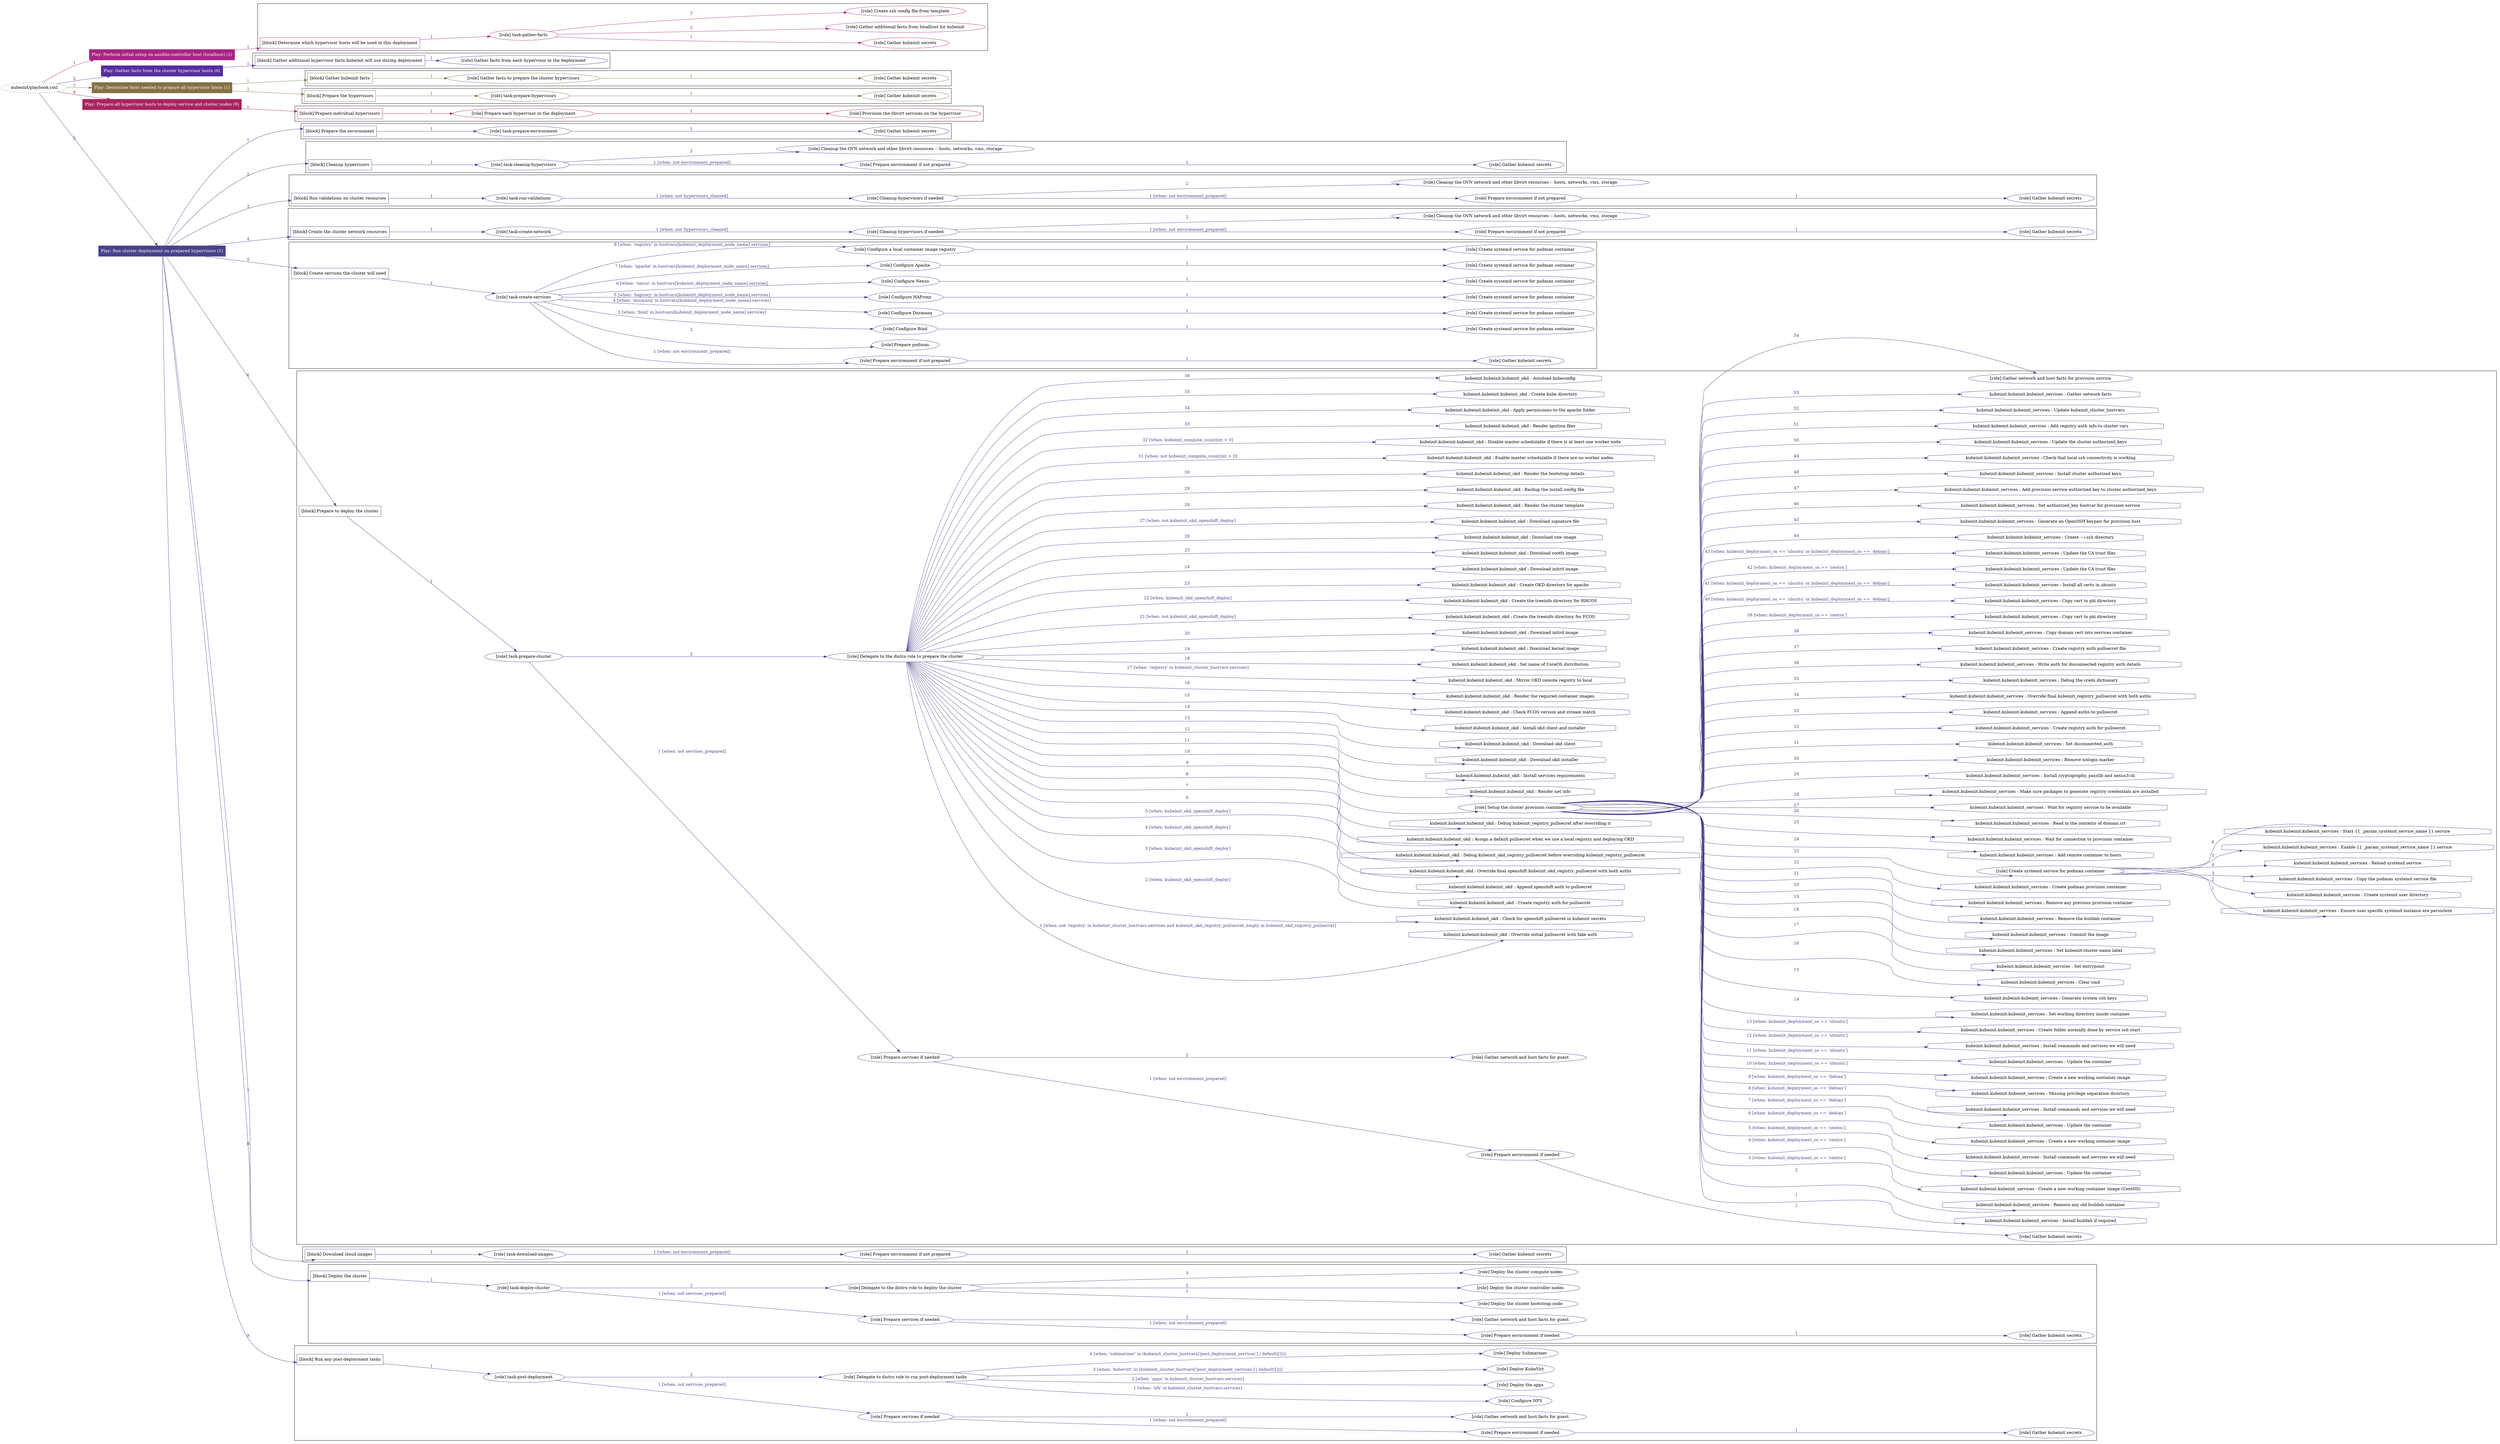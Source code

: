 digraph {
	graph [concentrate=true ordering=in rankdir=LR ratio=fill]
	edge [esep=5 sep=10]
	"kubeinit/playbook.yml" [URL="/home/runner/work/kubeinit/kubeinit/kubeinit/playbook.yml" id=playbook_11116bea style=dotted]
	"kubeinit/playbook.yml" -> play_fd595ae7 [label="1 " color="#a82482" fontcolor="#a82482" id=edge_85572703 labeltooltip="1 " tooltip="1 "]
	subgraph "Play: Perform initial setup on ansible-controller host (localhost) (1)" {
		play_fd595ae7 [label="Play: Perform initial setup on ansible-controller host (localhost) (1)" URL="/home/runner/work/kubeinit/kubeinit/kubeinit/playbook.yml" color="#a82482" fontcolor="#ffffff" id=play_fd595ae7 shape=box style=filled tooltip=localhost]
		play_fd595ae7 -> block_53498eeb [label=1 color="#a82482" fontcolor="#a82482" id=edge_0559d463 labeltooltip=1 tooltip=1]
		subgraph cluster_block_53498eeb {
			block_53498eeb [label="[block] Determine which hypervisor hosts will be used in this deployment" URL="/home/runner/work/kubeinit/kubeinit/kubeinit/playbook.yml" color="#a82482" id=block_53498eeb labeltooltip="Determine which hypervisor hosts will be used in this deployment" shape=box tooltip="Determine which hypervisor hosts will be used in this deployment"]
			block_53498eeb -> role_0ebaf5e6 [label="1 " color="#a82482" fontcolor="#a82482" id=edge_22e1724b labeltooltip="1 " tooltip="1 "]
			subgraph "task-gather-facts" {
				role_0ebaf5e6 [label="[role] task-gather-facts" URL="/home/runner/work/kubeinit/kubeinit/kubeinit/playbook.yml" color="#a82482" id=role_0ebaf5e6 tooltip="task-gather-facts"]
				role_0ebaf5e6 -> role_afabadb6 [label="1 " color="#a82482" fontcolor="#a82482" id=edge_98efbe0a labeltooltip="1 " tooltip="1 "]
				subgraph "Gather kubeinit secrets" {
					role_afabadb6 [label="[role] Gather kubeinit secrets" URL="/home/runner/.ansible/collections/ansible_collections/kubeinit/kubeinit/roles/kubeinit_prepare/tasks/build_hypervisors_group.yml" color="#a82482" id=role_afabadb6 tooltip="Gather kubeinit secrets"]
				}
				role_0ebaf5e6 -> role_9b3a1af2 [label="2 " color="#a82482" fontcolor="#a82482" id=edge_8c87c420 labeltooltip="2 " tooltip="2 "]
				subgraph "Gather additional facts from localhost for kubeinit" {
					role_9b3a1af2 [label="[role] Gather additional facts from localhost for kubeinit" URL="/home/runner/.ansible/collections/ansible_collections/kubeinit/kubeinit/roles/kubeinit_prepare/tasks/build_hypervisors_group.yml" color="#a82482" id=role_9b3a1af2 tooltip="Gather additional facts from localhost for kubeinit"]
				}
				role_0ebaf5e6 -> role_77b7f17e [label="3 " color="#a82482" fontcolor="#a82482" id=edge_0a0c611a labeltooltip="3 " tooltip="3 "]
				subgraph "Create ssh config file from template" {
					role_77b7f17e [label="[role] Create ssh config file from template" URL="/home/runner/.ansible/collections/ansible_collections/kubeinit/kubeinit/roles/kubeinit_prepare/tasks/build_hypervisors_group.yml" color="#a82482" id=role_77b7f17e tooltip="Create ssh config file from template"]
				}
			}
		}
	}
	"kubeinit/playbook.yml" -> play_816df954 [label="2 " color="#562d9f" fontcolor="#562d9f" id=edge_0ed5dfd6 labeltooltip="2 " tooltip="2 "]
	subgraph "Play: Gather facts from the cluster hypervisor hosts (0)" {
		play_816df954 [label="Play: Gather facts from the cluster hypervisor hosts (0)" URL="/home/runner/work/kubeinit/kubeinit/kubeinit/playbook.yml" color="#562d9f" fontcolor="#ffffff" id=play_816df954 shape=box style=filled tooltip="Play: Gather facts from the cluster hypervisor hosts (0)"]
		play_816df954 -> block_2777f90f [label=1 color="#562d9f" fontcolor="#562d9f" id=edge_3d97174a labeltooltip=1 tooltip=1]
		subgraph cluster_block_2777f90f {
			block_2777f90f [label="[block] Gather additional hypervisor facts kubeinit will use during deployment" URL="/home/runner/work/kubeinit/kubeinit/kubeinit/playbook.yml" color="#562d9f" id=block_2777f90f labeltooltip="Gather additional hypervisor facts kubeinit will use during deployment" shape=box tooltip="Gather additional hypervisor facts kubeinit will use during deployment"]
			block_2777f90f -> role_c8f0489c [label="1 " color="#562d9f" fontcolor="#562d9f" id=edge_cf9b9049 labeltooltip="1 " tooltip="1 "]
			subgraph "Gather facts from each hypervisor in the deployment" {
				role_c8f0489c [label="[role] Gather facts from each hypervisor in the deployment" URL="/home/runner/work/kubeinit/kubeinit/kubeinit/playbook.yml" color="#562d9f" id=role_c8f0489c tooltip="Gather facts from each hypervisor in the deployment"]
			}
		}
	}
	"kubeinit/playbook.yml" -> play_3d8394cb [label="3 " color="#867046" fontcolor="#867046" id=edge_817867e9 labeltooltip="3 " tooltip="3 "]
	subgraph "Play: Determine facts needed to prepare all hypervisor hosts (1)" {
		play_3d8394cb [label="Play: Determine facts needed to prepare all hypervisor hosts (1)" URL="/home/runner/work/kubeinit/kubeinit/kubeinit/playbook.yml" color="#867046" fontcolor="#ffffff" id=play_3d8394cb shape=box style=filled tooltip=localhost]
		play_3d8394cb -> block_9711231a [label=1 color="#867046" fontcolor="#867046" id=edge_6752b383 labeltooltip=1 tooltip=1]
		subgraph cluster_block_9711231a {
			block_9711231a [label="[block] Gather kubeinit facts" URL="/home/runner/work/kubeinit/kubeinit/kubeinit/playbook.yml" color="#867046" id=block_9711231a labeltooltip="Gather kubeinit facts" shape=box tooltip="Gather kubeinit facts"]
			block_9711231a -> role_b14de4db [label="1 " color="#867046" fontcolor="#867046" id=edge_e48e3615 labeltooltip="1 " tooltip="1 "]
			subgraph "Gather facts to prepare the cluster hypervisors" {
				role_b14de4db [label="[role] Gather facts to prepare the cluster hypervisors" URL="/home/runner/work/kubeinit/kubeinit/kubeinit/playbook.yml" color="#867046" id=role_b14de4db tooltip="Gather facts to prepare the cluster hypervisors"]
				role_b14de4db -> role_23c90024 [label="1 " color="#867046" fontcolor="#867046" id=edge_1ff6b4a6 labeltooltip="1 " tooltip="1 "]
				subgraph "Gather kubeinit secrets" {
					role_23c90024 [label="[role] Gather kubeinit secrets" URL="/home/runner/.ansible/collections/ansible_collections/kubeinit/kubeinit/roles/kubeinit_prepare/tasks/gather_kubeinit_facts.yml" color="#867046" id=role_23c90024 tooltip="Gather kubeinit secrets"]
				}
			}
		}
		play_3d8394cb -> block_22d44604 [label=2 color="#867046" fontcolor="#867046" id=edge_4fbc0bd9 labeltooltip=2 tooltip=2]
		subgraph cluster_block_22d44604 {
			block_22d44604 [label="[block] Prepare the hypervisors" URL="/home/runner/work/kubeinit/kubeinit/kubeinit/playbook.yml" color="#867046" id=block_22d44604 labeltooltip="Prepare the hypervisors" shape=box tooltip="Prepare the hypervisors"]
			block_22d44604 -> role_ed42e089 [label="1 " color="#867046" fontcolor="#867046" id=edge_224aedb1 labeltooltip="1 " tooltip="1 "]
			subgraph "task-prepare-hypervisors" {
				role_ed42e089 [label="[role] task-prepare-hypervisors" URL="/home/runner/work/kubeinit/kubeinit/kubeinit/playbook.yml" color="#867046" id=role_ed42e089 tooltip="task-prepare-hypervisors"]
				role_ed42e089 -> role_e74e0ae3 [label="1 " color="#867046" fontcolor="#867046" id=edge_f83eb4cc labeltooltip="1 " tooltip="1 "]
				subgraph "Gather kubeinit secrets" {
					role_e74e0ae3 [label="[role] Gather kubeinit secrets" URL="/home/runner/.ansible/collections/ansible_collections/kubeinit/kubeinit/roles/kubeinit_prepare/tasks/gather_kubeinit_facts.yml" color="#867046" id=role_e74e0ae3 tooltip="Gather kubeinit secrets"]
				}
			}
		}
	}
	"kubeinit/playbook.yml" -> play_cf1beb91 [label="4 " color="#a8245d" fontcolor="#a8245d" id=edge_39967656 labeltooltip="4 " tooltip="4 "]
	subgraph "Play: Prepare all hypervisor hosts to deploy service and cluster nodes (0)" {
		play_cf1beb91 [label="Play: Prepare all hypervisor hosts to deploy service and cluster nodes (0)" URL="/home/runner/work/kubeinit/kubeinit/kubeinit/playbook.yml" color="#a8245d" fontcolor="#ffffff" id=play_cf1beb91 shape=box style=filled tooltip="Play: Prepare all hypervisor hosts to deploy service and cluster nodes (0)"]
		play_cf1beb91 -> block_e39c2604 [label=1 color="#a8245d" fontcolor="#a8245d" id=edge_81ebd858 labeltooltip=1 tooltip=1]
		subgraph cluster_block_e39c2604 {
			block_e39c2604 [label="[block] Prepare individual hypervisors" URL="/home/runner/work/kubeinit/kubeinit/kubeinit/playbook.yml" color="#a8245d" id=block_e39c2604 labeltooltip="Prepare individual hypervisors" shape=box tooltip="Prepare individual hypervisors"]
			block_e39c2604 -> role_996409f5 [label="1 " color="#a8245d" fontcolor="#a8245d" id=edge_79d604fd labeltooltip="1 " tooltip="1 "]
			subgraph "Prepare each hypervisor in the deployment" {
				role_996409f5 [label="[role] Prepare each hypervisor in the deployment" URL="/home/runner/work/kubeinit/kubeinit/kubeinit/playbook.yml" color="#a8245d" id=role_996409f5 tooltip="Prepare each hypervisor in the deployment"]
				role_996409f5 -> role_45705d3d [label="1 " color="#a8245d" fontcolor="#a8245d" id=edge_7aec58b9 labeltooltip="1 " tooltip="1 "]
				subgraph "Provision the libvirt services on the hypervisor" {
					role_45705d3d [label="[role] Provision the libvirt services on the hypervisor" URL="/home/runner/.ansible/collections/ansible_collections/kubeinit/kubeinit/roles/kubeinit_prepare/tasks/prepare_hypervisor.yml" color="#a8245d" id=role_45705d3d tooltip="Provision the libvirt services on the hypervisor"]
				}
			}
		}
	}
	"kubeinit/playbook.yml" -> play_3f0fa16d [label="5 " color="#49418b" fontcolor="#49418b" id=edge_cac4d617 labeltooltip="5 " tooltip="5 "]
	subgraph "Play: Run cluster deployment on prepared hypervisors (1)" {
		play_3f0fa16d [label="Play: Run cluster deployment on prepared hypervisors (1)" URL="/home/runner/work/kubeinit/kubeinit/kubeinit/playbook.yml" color="#49418b" fontcolor="#ffffff" id=play_3f0fa16d shape=box style=filled tooltip=localhost]
		play_3f0fa16d -> block_9b279376 [label=1 color="#49418b" fontcolor="#49418b" id=edge_4d104b1c labeltooltip=1 tooltip=1]
		subgraph cluster_block_9b279376 {
			block_9b279376 [label="[block] Prepare the environment" URL="/home/runner/work/kubeinit/kubeinit/kubeinit/playbook.yml" color="#49418b" id=block_9b279376 labeltooltip="Prepare the environment" shape=box tooltip="Prepare the environment"]
			block_9b279376 -> role_90ba2677 [label="1 " color="#49418b" fontcolor="#49418b" id=edge_8dfbb85c labeltooltip="1 " tooltip="1 "]
			subgraph "task-prepare-environment" {
				role_90ba2677 [label="[role] task-prepare-environment" URL="/home/runner/work/kubeinit/kubeinit/kubeinit/playbook.yml" color="#49418b" id=role_90ba2677 tooltip="task-prepare-environment"]
				role_90ba2677 -> role_3e32a879 [label="1 " color="#49418b" fontcolor="#49418b" id=edge_0ce4476a labeltooltip="1 " tooltip="1 "]
				subgraph "Gather kubeinit secrets" {
					role_3e32a879 [label="[role] Gather kubeinit secrets" URL="/home/runner/.ansible/collections/ansible_collections/kubeinit/kubeinit/roles/kubeinit_prepare/tasks/gather_kubeinit_facts.yml" color="#49418b" id=role_3e32a879 tooltip="Gather kubeinit secrets"]
				}
			}
		}
		play_3f0fa16d -> block_bad52d53 [label=2 color="#49418b" fontcolor="#49418b" id=edge_74a3b5f6 labeltooltip=2 tooltip=2]
		subgraph cluster_block_bad52d53 {
			block_bad52d53 [label="[block] Cleanup hypervisors" URL="/home/runner/work/kubeinit/kubeinit/kubeinit/playbook.yml" color="#49418b" id=block_bad52d53 labeltooltip="Cleanup hypervisors" shape=box tooltip="Cleanup hypervisors"]
			block_bad52d53 -> role_e22a18de [label="1 " color="#49418b" fontcolor="#49418b" id=edge_2c608ea1 labeltooltip="1 " tooltip="1 "]
			subgraph "task-cleanup-hypervisors" {
				role_e22a18de [label="[role] task-cleanup-hypervisors" URL="/home/runner/work/kubeinit/kubeinit/kubeinit/playbook.yml" color="#49418b" id=role_e22a18de tooltip="task-cleanup-hypervisors"]
				role_e22a18de -> role_7bf239fc [label="1 [when: not environment_prepared]" color="#49418b" fontcolor="#49418b" id=edge_415b57dc labeltooltip="1 [when: not environment_prepared]" tooltip="1 [when: not environment_prepared]"]
				subgraph "Prepare environment if not prepared" {
					role_7bf239fc [label="[role] Prepare environment if not prepared" URL="/home/runner/.ansible/collections/ansible_collections/kubeinit/kubeinit/roles/kubeinit_prepare/tasks/cleanup_hypervisors.yml" color="#49418b" id=role_7bf239fc tooltip="Prepare environment if not prepared"]
					role_7bf239fc -> role_fd26aeab [label="1 " color="#49418b" fontcolor="#49418b" id=edge_0828f0a4 labeltooltip="1 " tooltip="1 "]
					subgraph "Gather kubeinit secrets" {
						role_fd26aeab [label="[role] Gather kubeinit secrets" URL="/home/runner/.ansible/collections/ansible_collections/kubeinit/kubeinit/roles/kubeinit_prepare/tasks/gather_kubeinit_facts.yml" color="#49418b" id=role_fd26aeab tooltip="Gather kubeinit secrets"]
					}
				}
				role_e22a18de -> role_41f2de37 [label="2 " color="#49418b" fontcolor="#49418b" id=edge_f4df5e35 labeltooltip="2 " tooltip="2 "]
				subgraph "Cleanup the OVN network and other libvirt resources -- hosts, networks, vms, storage" {
					role_41f2de37 [label="[role] Cleanup the OVN network and other libvirt resources -- hosts, networks, vms, storage" URL="/home/runner/.ansible/collections/ansible_collections/kubeinit/kubeinit/roles/kubeinit_prepare/tasks/cleanup_hypervisors.yml" color="#49418b" id=role_41f2de37 tooltip="Cleanup the OVN network and other libvirt resources -- hosts, networks, vms, storage"]
				}
			}
		}
		play_3f0fa16d -> block_edc238a5 [label=3 color="#49418b" fontcolor="#49418b" id=edge_10805335 labeltooltip=3 tooltip=3]
		subgraph cluster_block_edc238a5 {
			block_edc238a5 [label="[block] Run validations on cluster resources" URL="/home/runner/work/kubeinit/kubeinit/kubeinit/playbook.yml" color="#49418b" id=block_edc238a5 labeltooltip="Run validations on cluster resources" shape=box tooltip="Run validations on cluster resources"]
			block_edc238a5 -> role_ec0b910e [label="1 " color="#49418b" fontcolor="#49418b" id=edge_d3b1115c labeltooltip="1 " tooltip="1 "]
			subgraph "task-run-validations" {
				role_ec0b910e [label="[role] task-run-validations" URL="/home/runner/work/kubeinit/kubeinit/kubeinit/playbook.yml" color="#49418b" id=role_ec0b910e tooltip="task-run-validations"]
				role_ec0b910e -> role_bc070fd0 [label="1 [when: not hypervisors_cleaned]" color="#49418b" fontcolor="#49418b" id=edge_170992d6 labeltooltip="1 [when: not hypervisors_cleaned]" tooltip="1 [when: not hypervisors_cleaned]"]
				subgraph "Cleanup hypervisors if needed" {
					role_bc070fd0 [label="[role] Cleanup hypervisors if needed" URL="/home/runner/.ansible/collections/ansible_collections/kubeinit/kubeinit/roles/kubeinit_validations/tasks/main.yml" color="#49418b" id=role_bc070fd0 tooltip="Cleanup hypervisors if needed"]
					role_bc070fd0 -> role_06fc8b3c [label="1 [when: not environment_prepared]" color="#49418b" fontcolor="#49418b" id=edge_50bc5b0c labeltooltip="1 [when: not environment_prepared]" tooltip="1 [when: not environment_prepared]"]
					subgraph "Prepare environment if not prepared" {
						role_06fc8b3c [label="[role] Prepare environment if not prepared" URL="/home/runner/.ansible/collections/ansible_collections/kubeinit/kubeinit/roles/kubeinit_prepare/tasks/cleanup_hypervisors.yml" color="#49418b" id=role_06fc8b3c tooltip="Prepare environment if not prepared"]
						role_06fc8b3c -> role_331a65ca [label="1 " color="#49418b" fontcolor="#49418b" id=edge_bd7e71c9 labeltooltip="1 " tooltip="1 "]
						subgraph "Gather kubeinit secrets" {
							role_331a65ca [label="[role] Gather kubeinit secrets" URL="/home/runner/.ansible/collections/ansible_collections/kubeinit/kubeinit/roles/kubeinit_prepare/tasks/gather_kubeinit_facts.yml" color="#49418b" id=role_331a65ca tooltip="Gather kubeinit secrets"]
						}
					}
					role_bc070fd0 -> role_aea095a0 [label="2 " color="#49418b" fontcolor="#49418b" id=edge_1581932a labeltooltip="2 " tooltip="2 "]
					subgraph "Cleanup the OVN network and other libvirt resources -- hosts, networks, vms, storage" {
						role_aea095a0 [label="[role] Cleanup the OVN network and other libvirt resources -- hosts, networks, vms, storage" URL="/home/runner/.ansible/collections/ansible_collections/kubeinit/kubeinit/roles/kubeinit_prepare/tasks/cleanup_hypervisors.yml" color="#49418b" id=role_aea095a0 tooltip="Cleanup the OVN network and other libvirt resources -- hosts, networks, vms, storage"]
					}
				}
			}
		}
		play_3f0fa16d -> block_33fb96f5 [label=4 color="#49418b" fontcolor="#49418b" id=edge_4fc20ff6 labeltooltip=4 tooltip=4]
		subgraph cluster_block_33fb96f5 {
			block_33fb96f5 [label="[block] Create the cluster network resources" URL="/home/runner/work/kubeinit/kubeinit/kubeinit/playbook.yml" color="#49418b" id=block_33fb96f5 labeltooltip="Create the cluster network resources" shape=box tooltip="Create the cluster network resources"]
			block_33fb96f5 -> role_39083dcd [label="1 " color="#49418b" fontcolor="#49418b" id=edge_9bacfb89 labeltooltip="1 " tooltip="1 "]
			subgraph "task-create-network" {
				role_39083dcd [label="[role] task-create-network" URL="/home/runner/work/kubeinit/kubeinit/kubeinit/playbook.yml" color="#49418b" id=role_39083dcd tooltip="task-create-network"]
				role_39083dcd -> role_65438702 [label="1 [when: not hypervisors_cleaned]" color="#49418b" fontcolor="#49418b" id=edge_79c0f7d2 labeltooltip="1 [when: not hypervisors_cleaned]" tooltip="1 [when: not hypervisors_cleaned]"]
				subgraph "Cleanup hypervisors if needed" {
					role_65438702 [label="[role] Cleanup hypervisors if needed" URL="/home/runner/.ansible/collections/ansible_collections/kubeinit/kubeinit/roles/kubeinit_libvirt/tasks/create_network.yml" color="#49418b" id=role_65438702 tooltip="Cleanup hypervisors if needed"]
					role_65438702 -> role_967254dc [label="1 [when: not environment_prepared]" color="#49418b" fontcolor="#49418b" id=edge_c63d46d8 labeltooltip="1 [when: not environment_prepared]" tooltip="1 [when: not environment_prepared]"]
					subgraph "Prepare environment if not prepared" {
						role_967254dc [label="[role] Prepare environment if not prepared" URL="/home/runner/.ansible/collections/ansible_collections/kubeinit/kubeinit/roles/kubeinit_prepare/tasks/cleanup_hypervisors.yml" color="#49418b" id=role_967254dc tooltip="Prepare environment if not prepared"]
						role_967254dc -> role_5bf012f2 [label="1 " color="#49418b" fontcolor="#49418b" id=edge_f420487f labeltooltip="1 " tooltip="1 "]
						subgraph "Gather kubeinit secrets" {
							role_5bf012f2 [label="[role] Gather kubeinit secrets" URL="/home/runner/.ansible/collections/ansible_collections/kubeinit/kubeinit/roles/kubeinit_prepare/tasks/gather_kubeinit_facts.yml" color="#49418b" id=role_5bf012f2 tooltip="Gather kubeinit secrets"]
						}
					}
					role_65438702 -> role_32b948d8 [label="2 " color="#49418b" fontcolor="#49418b" id=edge_9379574e labeltooltip="2 " tooltip="2 "]
					subgraph "Cleanup the OVN network and other libvirt resources -- hosts, networks, vms, storage" {
						role_32b948d8 [label="[role] Cleanup the OVN network and other libvirt resources -- hosts, networks, vms, storage" URL="/home/runner/.ansible/collections/ansible_collections/kubeinit/kubeinit/roles/kubeinit_prepare/tasks/cleanup_hypervisors.yml" color="#49418b" id=role_32b948d8 tooltip="Cleanup the OVN network and other libvirt resources -- hosts, networks, vms, storage"]
					}
				}
			}
		}
		play_3f0fa16d -> block_2d08e617 [label=5 color="#49418b" fontcolor="#49418b" id=edge_7c6dbee9 labeltooltip=5 tooltip=5]
		subgraph cluster_block_2d08e617 {
			block_2d08e617 [label="[block] Create services the cluster will need" URL="/home/runner/work/kubeinit/kubeinit/kubeinit/playbook.yml" color="#49418b" id=block_2d08e617 labeltooltip="Create services the cluster will need" shape=box tooltip="Create services the cluster will need"]
			block_2d08e617 -> role_d79e017a [label="1 " color="#49418b" fontcolor="#49418b" id=edge_505113f6 labeltooltip="1 " tooltip="1 "]
			subgraph "task-create-services" {
				role_d79e017a [label="[role] task-create-services" URL="/home/runner/work/kubeinit/kubeinit/kubeinit/playbook.yml" color="#49418b" id=role_d79e017a tooltip="task-create-services"]
				role_d79e017a -> role_6d03ff39 [label="1 [when: not environment_prepared]" color="#49418b" fontcolor="#49418b" id=edge_36ec1cfd labeltooltip="1 [when: not environment_prepared]" tooltip="1 [when: not environment_prepared]"]
				subgraph "Prepare environment if not prepared" {
					role_6d03ff39 [label="[role] Prepare environment if not prepared" URL="/home/runner/.ansible/collections/ansible_collections/kubeinit/kubeinit/roles/kubeinit_services/tasks/main.yml" color="#49418b" id=role_6d03ff39 tooltip="Prepare environment if not prepared"]
					role_6d03ff39 -> role_46e20b7a [label="1 " color="#49418b" fontcolor="#49418b" id=edge_f881c15d labeltooltip="1 " tooltip="1 "]
					subgraph "Gather kubeinit secrets" {
						role_46e20b7a [label="[role] Gather kubeinit secrets" URL="/home/runner/.ansible/collections/ansible_collections/kubeinit/kubeinit/roles/kubeinit_prepare/tasks/gather_kubeinit_facts.yml" color="#49418b" id=role_46e20b7a tooltip="Gather kubeinit secrets"]
					}
				}
				role_d79e017a -> role_15cc1912 [label="2 " color="#49418b" fontcolor="#49418b" id=edge_515308a8 labeltooltip="2 " tooltip="2 "]
				subgraph "Prepare podman" {
					role_15cc1912 [label="[role] Prepare podman" URL="/home/runner/.ansible/collections/ansible_collections/kubeinit/kubeinit/roles/kubeinit_services/tasks/00_create_service_pod.yml" color="#49418b" id=role_15cc1912 tooltip="Prepare podman"]
				}
				role_d79e017a -> role_77093d6f [label="3 [when: 'bind' in hostvars[kubeinit_deployment_node_name].services]" color="#49418b" fontcolor="#49418b" id=edge_671b5af7 labeltooltip="3 [when: 'bind' in hostvars[kubeinit_deployment_node_name].services]" tooltip="3 [when: 'bind' in hostvars[kubeinit_deployment_node_name].services]"]
				subgraph "Configure Bind" {
					role_77093d6f [label="[role] Configure Bind" URL="/home/runner/.ansible/collections/ansible_collections/kubeinit/kubeinit/roles/kubeinit_services/tasks/start_services_containers.yml" color="#49418b" id=role_77093d6f tooltip="Configure Bind"]
					role_77093d6f -> role_ab178949 [label="1 " color="#49418b" fontcolor="#49418b" id=edge_f8380ea5 labeltooltip="1 " tooltip="1 "]
					subgraph "Create systemd service for podman container" {
						role_ab178949 [label="[role] Create systemd service for podman container" URL="/home/runner/.ansible/collections/ansible_collections/kubeinit/kubeinit/roles/kubeinit_bind/tasks/main.yml" color="#49418b" id=role_ab178949 tooltip="Create systemd service for podman container"]
					}
				}
				role_d79e017a -> role_fafbc38d [label="4 [when: 'dnsmasq' in hostvars[kubeinit_deployment_node_name].services]" color="#49418b" fontcolor="#49418b" id=edge_d0961073 labeltooltip="4 [when: 'dnsmasq' in hostvars[kubeinit_deployment_node_name].services]" tooltip="4 [when: 'dnsmasq' in hostvars[kubeinit_deployment_node_name].services]"]
				subgraph "Configure Dnsmasq" {
					role_fafbc38d [label="[role] Configure Dnsmasq" URL="/home/runner/.ansible/collections/ansible_collections/kubeinit/kubeinit/roles/kubeinit_services/tasks/start_services_containers.yml" color="#49418b" id=role_fafbc38d tooltip="Configure Dnsmasq"]
					role_fafbc38d -> role_a2601f02 [label="1 " color="#49418b" fontcolor="#49418b" id=edge_a2be2508 labeltooltip="1 " tooltip="1 "]
					subgraph "Create systemd service for podman container" {
						role_a2601f02 [label="[role] Create systemd service for podman container" URL="/home/runner/.ansible/collections/ansible_collections/kubeinit/kubeinit/roles/kubeinit_dnsmasq/tasks/main.yml" color="#49418b" id=role_a2601f02 tooltip="Create systemd service for podman container"]
					}
				}
				role_d79e017a -> role_eb1dbf33 [label="5 [when: 'haproxy' in hostvars[kubeinit_deployment_node_name].services]" color="#49418b" fontcolor="#49418b" id=edge_31534c6d labeltooltip="5 [when: 'haproxy' in hostvars[kubeinit_deployment_node_name].services]" tooltip="5 [when: 'haproxy' in hostvars[kubeinit_deployment_node_name].services]"]
				subgraph "Configure HAProxy" {
					role_eb1dbf33 [label="[role] Configure HAProxy" URL="/home/runner/.ansible/collections/ansible_collections/kubeinit/kubeinit/roles/kubeinit_services/tasks/start_services_containers.yml" color="#49418b" id=role_eb1dbf33 tooltip="Configure HAProxy"]
					role_eb1dbf33 -> role_4e3b443a [label="1 " color="#49418b" fontcolor="#49418b" id=edge_9b5017bb labeltooltip="1 " tooltip="1 "]
					subgraph "Create systemd service for podman container" {
						role_4e3b443a [label="[role] Create systemd service for podman container" URL="/home/runner/.ansible/collections/ansible_collections/kubeinit/kubeinit/roles/kubeinit_haproxy/tasks/main.yml" color="#49418b" id=role_4e3b443a tooltip="Create systemd service for podman container"]
					}
				}
				role_d79e017a -> role_472815cf [label="6 [when: 'nexus' in hostvars[kubeinit_deployment_node_name].services]" color="#49418b" fontcolor="#49418b" id=edge_346dd6f2 labeltooltip="6 [when: 'nexus' in hostvars[kubeinit_deployment_node_name].services]" tooltip="6 [when: 'nexus' in hostvars[kubeinit_deployment_node_name].services]"]
				subgraph "Configure Nexus" {
					role_472815cf [label="[role] Configure Nexus" URL="/home/runner/.ansible/collections/ansible_collections/kubeinit/kubeinit/roles/kubeinit_services/tasks/start_services_containers.yml" color="#49418b" id=role_472815cf tooltip="Configure Nexus"]
					role_472815cf -> role_03cc4190 [label="1 " color="#49418b" fontcolor="#49418b" id=edge_e5b0cfc5 labeltooltip="1 " tooltip="1 "]
					subgraph "Create systemd service for podman container" {
						role_03cc4190 [label="[role] Create systemd service for podman container" URL="/home/runner/.ansible/collections/ansible_collections/kubeinit/kubeinit/roles/kubeinit_nexus/tasks/main.yml" color="#49418b" id=role_03cc4190 tooltip="Create systemd service for podman container"]
					}
				}
				role_d79e017a -> role_48c4e20e [label="7 [when: 'apache' in hostvars[kubeinit_deployment_node_name].services]" color="#49418b" fontcolor="#49418b" id=edge_3aa53290 labeltooltip="7 [when: 'apache' in hostvars[kubeinit_deployment_node_name].services]" tooltip="7 [when: 'apache' in hostvars[kubeinit_deployment_node_name].services]"]
				subgraph "Configure Apache" {
					role_48c4e20e [label="[role] Configure Apache" URL="/home/runner/.ansible/collections/ansible_collections/kubeinit/kubeinit/roles/kubeinit_services/tasks/start_services_containers.yml" color="#49418b" id=role_48c4e20e tooltip="Configure Apache"]
					role_48c4e20e -> role_1e67eed1 [label="1 " color="#49418b" fontcolor="#49418b" id=edge_c63d99ff labeltooltip="1 " tooltip="1 "]
					subgraph "Create systemd service for podman container" {
						role_1e67eed1 [label="[role] Create systemd service for podman container" URL="/home/runner/.ansible/collections/ansible_collections/kubeinit/kubeinit/roles/kubeinit_apache/tasks/main.yml" color="#49418b" id=role_1e67eed1 tooltip="Create systemd service for podman container"]
					}
				}
				role_d79e017a -> role_b11adf6f [label="8 [when: 'registry' in hostvars[kubeinit_deployment_node_name].services]" color="#49418b" fontcolor="#49418b" id=edge_1213a3c4 labeltooltip="8 [when: 'registry' in hostvars[kubeinit_deployment_node_name].services]" tooltip="8 [when: 'registry' in hostvars[kubeinit_deployment_node_name].services]"]
				subgraph "Configure a local container image registry" {
					role_b11adf6f [label="[role] Configure a local container image registry" URL="/home/runner/.ansible/collections/ansible_collections/kubeinit/kubeinit/roles/kubeinit_services/tasks/start_services_containers.yml" color="#49418b" id=role_b11adf6f tooltip="Configure a local container image registry"]
					role_b11adf6f -> role_157b590c [label="1 " color="#49418b" fontcolor="#49418b" id=edge_fb9272de labeltooltip="1 " tooltip="1 "]
					subgraph "Create systemd service for podman container" {
						role_157b590c [label="[role] Create systemd service for podman container" URL="/home/runner/.ansible/collections/ansible_collections/kubeinit/kubeinit/roles/kubeinit_registry/tasks/main.yml" color="#49418b" id=role_157b590c tooltip="Create systemd service for podman container"]
					}
				}
			}
		}
		play_3f0fa16d -> block_3ccc5415 [label=6 color="#49418b" fontcolor="#49418b" id=edge_b9db5e4c labeltooltip=6 tooltip=6]
		subgraph cluster_block_3ccc5415 {
			block_3ccc5415 [label="[block] Prepare to deploy the cluster" URL="/home/runner/work/kubeinit/kubeinit/kubeinit/playbook.yml" color="#49418b" id=block_3ccc5415 labeltooltip="Prepare to deploy the cluster" shape=box tooltip="Prepare to deploy the cluster"]
			block_3ccc5415 -> role_dea03aac [label="1 " color="#49418b" fontcolor="#49418b" id=edge_a5a88651 labeltooltip="1 " tooltip="1 "]
			subgraph "task-prepare-cluster" {
				role_dea03aac [label="[role] task-prepare-cluster" URL="/home/runner/work/kubeinit/kubeinit/kubeinit/playbook.yml" color="#49418b" id=role_dea03aac tooltip="task-prepare-cluster"]
				role_dea03aac -> role_d3695d90 [label="1 [when: not services_prepared]" color="#49418b" fontcolor="#49418b" id=edge_a2383d21 labeltooltip="1 [when: not services_prepared]" tooltip="1 [when: not services_prepared]"]
				subgraph "Prepare services if needed" {
					role_d3695d90 [label="[role] Prepare services if needed" URL="/home/runner/.ansible/collections/ansible_collections/kubeinit/kubeinit/roles/kubeinit_prepare/tasks/prepare_cluster.yml" color="#49418b" id=role_d3695d90 tooltip="Prepare services if needed"]
					role_d3695d90 -> role_5c8c33cd [label="1 [when: not environment_prepared]" color="#49418b" fontcolor="#49418b" id=edge_db791d63 labeltooltip="1 [when: not environment_prepared]" tooltip="1 [when: not environment_prepared]"]
					subgraph "Prepare environment if needed" {
						role_5c8c33cd [label="[role] Prepare environment if needed" URL="/home/runner/.ansible/collections/ansible_collections/kubeinit/kubeinit/roles/kubeinit_services/tasks/prepare_services.yml" color="#49418b" id=role_5c8c33cd tooltip="Prepare environment if needed"]
						role_5c8c33cd -> role_a182b4e4 [label="1 " color="#49418b" fontcolor="#49418b" id=edge_4906bde6 labeltooltip="1 " tooltip="1 "]
						subgraph "Gather kubeinit secrets" {
							role_a182b4e4 [label="[role] Gather kubeinit secrets" URL="/home/runner/.ansible/collections/ansible_collections/kubeinit/kubeinit/roles/kubeinit_prepare/tasks/gather_kubeinit_facts.yml" color="#49418b" id=role_a182b4e4 tooltip="Gather kubeinit secrets"]
						}
					}
					role_d3695d90 -> role_43ff00ac [label="2 " color="#49418b" fontcolor="#49418b" id=edge_eab40688 labeltooltip="2 " tooltip="2 "]
					subgraph "Gather network and host facts for guest" {
						role_43ff00ac [label="[role] Gather network and host facts for guest" URL="/home/runner/.ansible/collections/ansible_collections/kubeinit/kubeinit/roles/kubeinit_services/tasks/prepare_services.yml" color="#49418b" id=role_43ff00ac tooltip="Gather network and host facts for guest"]
					}
				}
				role_dea03aac -> role_0ba94c4a [label="2 " color="#49418b" fontcolor="#49418b" id=edge_df48d535 labeltooltip="2 " tooltip="2 "]
				subgraph "Delegate to the distro role to prepare the cluster" {
					role_0ba94c4a [label="[role] Delegate to the distro role to prepare the cluster" URL="/home/runner/.ansible/collections/ansible_collections/kubeinit/kubeinit/roles/kubeinit_prepare/tasks/prepare_cluster.yml" color="#49418b" id=role_0ba94c4a tooltip="Delegate to the distro role to prepare the cluster"]
					task_cd2346cb [label="kubeinit.kubeinit.kubeinit_okd : Override initial pullsecret with fake auth" URL="/home/runner/.ansible/collections/ansible_collections/kubeinit/kubeinit/roles/kubeinit_okd/tasks/prepare_cluster.yml" color="#49418b" id=task_cd2346cb shape=octagon tooltip="kubeinit.kubeinit.kubeinit_okd : Override initial pullsecret with fake auth"]
					role_0ba94c4a -> task_cd2346cb [label="1 [when: not 'registry' in kubeinit_cluster_hostvars.services and kubeinit_okd_registry_pullsecret_empty in kubeinit_okd_registry_pullsecret]" color="#49418b" fontcolor="#49418b" id=edge_6df1f2b7 labeltooltip="1 [when: not 'registry' in kubeinit_cluster_hostvars.services and kubeinit_okd_registry_pullsecret_empty in kubeinit_okd_registry_pullsecret]" tooltip="1 [when: not 'registry' in kubeinit_cluster_hostvars.services and kubeinit_okd_registry_pullsecret_empty in kubeinit_okd_registry_pullsecret]"]
					task_12bbc454 [label="kubeinit.kubeinit.kubeinit_okd : Check for openshift pullsecret in kubeinit secrets" URL="/home/runner/.ansible/collections/ansible_collections/kubeinit/kubeinit/roles/kubeinit_okd/tasks/prepare_cluster.yml" color="#49418b" id=task_12bbc454 shape=octagon tooltip="kubeinit.kubeinit.kubeinit_okd : Check for openshift pullsecret in kubeinit secrets"]
					role_0ba94c4a -> task_12bbc454 [label="2 [when: kubeinit_okd_openshift_deploy]" color="#49418b" fontcolor="#49418b" id=edge_c8003576 labeltooltip="2 [when: kubeinit_okd_openshift_deploy]" tooltip="2 [when: kubeinit_okd_openshift_deploy]"]
					task_9090cffe [label="kubeinit.kubeinit.kubeinit_okd : Create registry auth for pullsecret" URL="/home/runner/.ansible/collections/ansible_collections/kubeinit/kubeinit/roles/kubeinit_okd/tasks/prepare_cluster.yml" color="#49418b" id=task_9090cffe shape=octagon tooltip="kubeinit.kubeinit.kubeinit_okd : Create registry auth for pullsecret"]
					role_0ba94c4a -> task_9090cffe [label="3 [when: kubeinit_okd_openshift_deploy]" color="#49418b" fontcolor="#49418b" id=edge_2335c8b2 labeltooltip="3 [when: kubeinit_okd_openshift_deploy]" tooltip="3 [when: kubeinit_okd_openshift_deploy]"]
					task_529b6a31 [label="kubeinit.kubeinit.kubeinit_okd : Append openshift auth to pullsecret" URL="/home/runner/.ansible/collections/ansible_collections/kubeinit/kubeinit/roles/kubeinit_okd/tasks/prepare_cluster.yml" color="#49418b" id=task_529b6a31 shape=octagon tooltip="kubeinit.kubeinit.kubeinit_okd : Append openshift auth to pullsecret"]
					role_0ba94c4a -> task_529b6a31 [label="4 [when: kubeinit_okd_openshift_deploy]" color="#49418b" fontcolor="#49418b" id=edge_47e1ec54 labeltooltip="4 [when: kubeinit_okd_openshift_deploy]" tooltip="4 [when: kubeinit_okd_openshift_deploy]"]
					task_937325a6 [label="kubeinit.kubeinit.kubeinit_okd : Override final openshift kubeinit_okd_registry_pullsecret with both auths" URL="/home/runner/.ansible/collections/ansible_collections/kubeinit/kubeinit/roles/kubeinit_okd/tasks/prepare_cluster.yml" color="#49418b" id=task_937325a6 shape=octagon tooltip="kubeinit.kubeinit.kubeinit_okd : Override final openshift kubeinit_okd_registry_pullsecret with both auths"]
					role_0ba94c4a -> task_937325a6 [label="5 [when: kubeinit_okd_openshift_deploy]" color="#49418b" fontcolor="#49418b" id=edge_af27c70e labeltooltip="5 [when: kubeinit_okd_openshift_deploy]" tooltip="5 [when: kubeinit_okd_openshift_deploy]"]
					task_dfe03c51 [label="kubeinit.kubeinit.kubeinit_okd : Debug kubeinit_okd_registry_pullsecret before overriding kubeinit_registry_pullsecret" URL="/home/runner/.ansible/collections/ansible_collections/kubeinit/kubeinit/roles/kubeinit_okd/tasks/prepare_cluster.yml" color="#49418b" id=task_dfe03c51 shape=octagon tooltip="kubeinit.kubeinit.kubeinit_okd : Debug kubeinit_okd_registry_pullsecret before overriding kubeinit_registry_pullsecret"]
					role_0ba94c4a -> task_dfe03c51 [label="6 " color="#49418b" fontcolor="#49418b" id=edge_e475dc06 labeltooltip="6 " tooltip="6 "]
					task_74ccab4c [label="kubeinit.kubeinit.kubeinit_okd : Assign a default pullsecret when we use a local registry and deploying OKD" URL="/home/runner/.ansible/collections/ansible_collections/kubeinit/kubeinit/roles/kubeinit_okd/tasks/prepare_cluster.yml" color="#49418b" id=task_74ccab4c shape=octagon tooltip="kubeinit.kubeinit.kubeinit_okd : Assign a default pullsecret when we use a local registry and deploying OKD"]
					role_0ba94c4a -> task_74ccab4c [label="7 " color="#49418b" fontcolor="#49418b" id=edge_1d9e2b27 labeltooltip="7 " tooltip="7 "]
					task_f9eb49f4 [label="kubeinit.kubeinit.kubeinit_okd : Debug kubeinit_registry_pullsecret after overriding it" URL="/home/runner/.ansible/collections/ansible_collections/kubeinit/kubeinit/roles/kubeinit_okd/tasks/prepare_cluster.yml" color="#49418b" id=task_f9eb49f4 shape=octagon tooltip="kubeinit.kubeinit.kubeinit_okd : Debug kubeinit_registry_pullsecret after overriding it"]
					role_0ba94c4a -> task_f9eb49f4 [label="8 " color="#49418b" fontcolor="#49418b" id=edge_6bef40d3 labeltooltip="8 " tooltip="8 "]
					role_0ba94c4a -> role_01d9ae79 [label="9 " color="#49418b" fontcolor="#49418b" id=edge_ef7b1f5f labeltooltip="9 " tooltip="9 "]
					subgraph "Setup the cluster provision container" {
						role_01d9ae79 [label="[role] Setup the cluster provision container" URL="/home/runner/.ansible/collections/ansible_collections/kubeinit/kubeinit/roles/kubeinit_okd/tasks/prepare_cluster.yml" color="#49418b" id=role_01d9ae79 tooltip="Setup the cluster provision container"]
						task_ed6810a9 [label="kubeinit.kubeinit.kubeinit_services : Install buildah if required" URL="/home/runner/.ansible/collections/ansible_collections/kubeinit/kubeinit/roles/kubeinit_services/tasks/create_provision_container.yml" color="#49418b" id=task_ed6810a9 shape=octagon tooltip="kubeinit.kubeinit.kubeinit_services : Install buildah if required"]
						role_01d9ae79 -> task_ed6810a9 [label="1 " color="#49418b" fontcolor="#49418b" id=edge_14f58d80 labeltooltip="1 " tooltip="1 "]
						task_ca6ba731 [label="kubeinit.kubeinit.kubeinit_services : Remove any old buildah container" URL="/home/runner/.ansible/collections/ansible_collections/kubeinit/kubeinit/roles/kubeinit_services/tasks/create_provision_container.yml" color="#49418b" id=task_ca6ba731 shape=octagon tooltip="kubeinit.kubeinit.kubeinit_services : Remove any old buildah container"]
						role_01d9ae79 -> task_ca6ba731 [label="2 " color="#49418b" fontcolor="#49418b" id=edge_e62cd139 labeltooltip="2 " tooltip="2 "]
						task_76006afd [label="kubeinit.kubeinit.kubeinit_services : Create a new working container image (CentOS)" URL="/home/runner/.ansible/collections/ansible_collections/kubeinit/kubeinit/roles/kubeinit_services/tasks/create_provision_container.yml" color="#49418b" id=task_76006afd shape=octagon tooltip="kubeinit.kubeinit.kubeinit_services : Create a new working container image (CentOS)"]
						role_01d9ae79 -> task_76006afd [label="3 [when: kubeinit_deployment_os == 'centos']" color="#49418b" fontcolor="#49418b" id=edge_5a43069e labeltooltip="3 [when: kubeinit_deployment_os == 'centos']" tooltip="3 [when: kubeinit_deployment_os == 'centos']"]
						task_79aa00bd [label="kubeinit.kubeinit.kubeinit_services : Update the container" URL="/home/runner/.ansible/collections/ansible_collections/kubeinit/kubeinit/roles/kubeinit_services/tasks/create_provision_container.yml" color="#49418b" id=task_79aa00bd shape=octagon tooltip="kubeinit.kubeinit.kubeinit_services : Update the container"]
						role_01d9ae79 -> task_79aa00bd [label="4 [when: kubeinit_deployment_os == 'centos']" color="#49418b" fontcolor="#49418b" id=edge_aa850733 labeltooltip="4 [when: kubeinit_deployment_os == 'centos']" tooltip="4 [when: kubeinit_deployment_os == 'centos']"]
						task_ddb37e9d [label="kubeinit.kubeinit.kubeinit_services : Install commands and services we will need" URL="/home/runner/.ansible/collections/ansible_collections/kubeinit/kubeinit/roles/kubeinit_services/tasks/create_provision_container.yml" color="#49418b" id=task_ddb37e9d shape=octagon tooltip="kubeinit.kubeinit.kubeinit_services : Install commands and services we will need"]
						role_01d9ae79 -> task_ddb37e9d [label="5 [when: kubeinit_deployment_os == 'centos']" color="#49418b" fontcolor="#49418b" id=edge_250ae0ee labeltooltip="5 [when: kubeinit_deployment_os == 'centos']" tooltip="5 [when: kubeinit_deployment_os == 'centos']"]
						task_329dd0a4 [label="kubeinit.kubeinit.kubeinit_services : Create a new working container image" URL="/home/runner/.ansible/collections/ansible_collections/kubeinit/kubeinit/roles/kubeinit_services/tasks/create_provision_container.yml" color="#49418b" id=task_329dd0a4 shape=octagon tooltip="kubeinit.kubeinit.kubeinit_services : Create a new working container image"]
						role_01d9ae79 -> task_329dd0a4 [label="6 [when: kubeinit_deployment_os == 'debian']" color="#49418b" fontcolor="#49418b" id=edge_7063750e labeltooltip="6 [when: kubeinit_deployment_os == 'debian']" tooltip="6 [when: kubeinit_deployment_os == 'debian']"]
						task_784ae8b0 [label="kubeinit.kubeinit.kubeinit_services : Update the container" URL="/home/runner/.ansible/collections/ansible_collections/kubeinit/kubeinit/roles/kubeinit_services/tasks/create_provision_container.yml" color="#49418b" id=task_784ae8b0 shape=octagon tooltip="kubeinit.kubeinit.kubeinit_services : Update the container"]
						role_01d9ae79 -> task_784ae8b0 [label="7 [when: kubeinit_deployment_os == 'debian']" color="#49418b" fontcolor="#49418b" id=edge_4d1a25dc labeltooltip="7 [when: kubeinit_deployment_os == 'debian']" tooltip="7 [when: kubeinit_deployment_os == 'debian']"]
						task_8198c436 [label="kubeinit.kubeinit.kubeinit_services : Install commands and services we will need" URL="/home/runner/.ansible/collections/ansible_collections/kubeinit/kubeinit/roles/kubeinit_services/tasks/create_provision_container.yml" color="#49418b" id=task_8198c436 shape=octagon tooltip="kubeinit.kubeinit.kubeinit_services : Install commands and services we will need"]
						role_01d9ae79 -> task_8198c436 [label="8 [when: kubeinit_deployment_os == 'debian']" color="#49418b" fontcolor="#49418b" id=edge_73b4c87c labeltooltip="8 [when: kubeinit_deployment_os == 'debian']" tooltip="8 [when: kubeinit_deployment_os == 'debian']"]
						task_298ebbe8 [label="kubeinit.kubeinit.kubeinit_services : Missing privilege separation directory" URL="/home/runner/.ansible/collections/ansible_collections/kubeinit/kubeinit/roles/kubeinit_services/tasks/create_provision_container.yml" color="#49418b" id=task_298ebbe8 shape=octagon tooltip="kubeinit.kubeinit.kubeinit_services : Missing privilege separation directory"]
						role_01d9ae79 -> task_298ebbe8 [label="9 [when: kubeinit_deployment_os == 'debian']" color="#49418b" fontcolor="#49418b" id=edge_1c745c45 labeltooltip="9 [when: kubeinit_deployment_os == 'debian']" tooltip="9 [when: kubeinit_deployment_os == 'debian']"]
						task_6e8fad83 [label="kubeinit.kubeinit.kubeinit_services : Create a new working container image" URL="/home/runner/.ansible/collections/ansible_collections/kubeinit/kubeinit/roles/kubeinit_services/tasks/create_provision_container.yml" color="#49418b" id=task_6e8fad83 shape=octagon tooltip="kubeinit.kubeinit.kubeinit_services : Create a new working container image"]
						role_01d9ae79 -> task_6e8fad83 [label="10 [when: kubeinit_deployment_os == 'ubuntu']" color="#49418b" fontcolor="#49418b" id=edge_e3a5d47f labeltooltip="10 [when: kubeinit_deployment_os == 'ubuntu']" tooltip="10 [when: kubeinit_deployment_os == 'ubuntu']"]
						task_d6381256 [label="kubeinit.kubeinit.kubeinit_services : Update the container" URL="/home/runner/.ansible/collections/ansible_collections/kubeinit/kubeinit/roles/kubeinit_services/tasks/create_provision_container.yml" color="#49418b" id=task_d6381256 shape=octagon tooltip="kubeinit.kubeinit.kubeinit_services : Update the container"]
						role_01d9ae79 -> task_d6381256 [label="11 [when: kubeinit_deployment_os == 'ubuntu']" color="#49418b" fontcolor="#49418b" id=edge_1c9a25df labeltooltip="11 [when: kubeinit_deployment_os == 'ubuntu']" tooltip="11 [when: kubeinit_deployment_os == 'ubuntu']"]
						task_c0c294e7 [label="kubeinit.kubeinit.kubeinit_services : Install commands and services we will need" URL="/home/runner/.ansible/collections/ansible_collections/kubeinit/kubeinit/roles/kubeinit_services/tasks/create_provision_container.yml" color="#49418b" id=task_c0c294e7 shape=octagon tooltip="kubeinit.kubeinit.kubeinit_services : Install commands and services we will need"]
						role_01d9ae79 -> task_c0c294e7 [label="12 [when: kubeinit_deployment_os == 'ubuntu']" color="#49418b" fontcolor="#49418b" id=edge_924243ec labeltooltip="12 [when: kubeinit_deployment_os == 'ubuntu']" tooltip="12 [when: kubeinit_deployment_os == 'ubuntu']"]
						task_f7167978 [label="kubeinit.kubeinit.kubeinit_services : Create folder normally done by service ssh start" URL="/home/runner/.ansible/collections/ansible_collections/kubeinit/kubeinit/roles/kubeinit_services/tasks/create_provision_container.yml" color="#49418b" id=task_f7167978 shape=octagon tooltip="kubeinit.kubeinit.kubeinit_services : Create folder normally done by service ssh start"]
						role_01d9ae79 -> task_f7167978 [label="13 [when: kubeinit_deployment_os == 'ubuntu']" color="#49418b" fontcolor="#49418b" id=edge_56e6fa71 labeltooltip="13 [when: kubeinit_deployment_os == 'ubuntu']" tooltip="13 [when: kubeinit_deployment_os == 'ubuntu']"]
						task_95342545 [label="kubeinit.kubeinit.kubeinit_services : Set working directory inside container" URL="/home/runner/.ansible/collections/ansible_collections/kubeinit/kubeinit/roles/kubeinit_services/tasks/create_provision_container.yml" color="#49418b" id=task_95342545 shape=octagon tooltip="kubeinit.kubeinit.kubeinit_services : Set working directory inside container"]
						role_01d9ae79 -> task_95342545 [label="14 " color="#49418b" fontcolor="#49418b" id=edge_0b186bbd labeltooltip="14 " tooltip="14 "]
						task_3741380a [label="kubeinit.kubeinit.kubeinit_services : Generate system ssh keys" URL="/home/runner/.ansible/collections/ansible_collections/kubeinit/kubeinit/roles/kubeinit_services/tasks/create_provision_container.yml" color="#49418b" id=task_3741380a shape=octagon tooltip="kubeinit.kubeinit.kubeinit_services : Generate system ssh keys"]
						role_01d9ae79 -> task_3741380a [label="15 " color="#49418b" fontcolor="#49418b" id=edge_f94c605d labeltooltip="15 " tooltip="15 "]
						task_f910b0ed [label="kubeinit.kubeinit.kubeinit_services : Clear cmd" URL="/home/runner/.ansible/collections/ansible_collections/kubeinit/kubeinit/roles/kubeinit_services/tasks/create_provision_container.yml" color="#49418b" id=task_f910b0ed shape=octagon tooltip="kubeinit.kubeinit.kubeinit_services : Clear cmd"]
						role_01d9ae79 -> task_f910b0ed [label="16 " color="#49418b" fontcolor="#49418b" id=edge_5bbb0b24 labeltooltip="16 " tooltip="16 "]
						task_77859c50 [label="kubeinit.kubeinit.kubeinit_services : Set entrypoint" URL="/home/runner/.ansible/collections/ansible_collections/kubeinit/kubeinit/roles/kubeinit_services/tasks/create_provision_container.yml" color="#49418b" id=task_77859c50 shape=octagon tooltip="kubeinit.kubeinit.kubeinit_services : Set entrypoint"]
						role_01d9ae79 -> task_77859c50 [label="17 " color="#49418b" fontcolor="#49418b" id=edge_46d3cdb0 labeltooltip="17 " tooltip="17 "]
						task_1b233b9c [label="kubeinit.kubeinit.kubeinit_services : Set kubeinit-cluster-name label" URL="/home/runner/.ansible/collections/ansible_collections/kubeinit/kubeinit/roles/kubeinit_services/tasks/create_provision_container.yml" color="#49418b" id=task_1b233b9c shape=octagon tooltip="kubeinit.kubeinit.kubeinit_services : Set kubeinit-cluster-name label"]
						role_01d9ae79 -> task_1b233b9c [label="18 " color="#49418b" fontcolor="#49418b" id=edge_7491ea36 labeltooltip="18 " tooltip="18 "]
						task_124f20d2 [label="kubeinit.kubeinit.kubeinit_services : Commit the image" URL="/home/runner/.ansible/collections/ansible_collections/kubeinit/kubeinit/roles/kubeinit_services/tasks/create_provision_container.yml" color="#49418b" id=task_124f20d2 shape=octagon tooltip="kubeinit.kubeinit.kubeinit_services : Commit the image"]
						role_01d9ae79 -> task_124f20d2 [label="19 " color="#49418b" fontcolor="#49418b" id=edge_882131de labeltooltip="19 " tooltip="19 "]
						task_f0ff2709 [label="kubeinit.kubeinit.kubeinit_services : Remove the buildah container" URL="/home/runner/.ansible/collections/ansible_collections/kubeinit/kubeinit/roles/kubeinit_services/tasks/create_provision_container.yml" color="#49418b" id=task_f0ff2709 shape=octagon tooltip="kubeinit.kubeinit.kubeinit_services : Remove the buildah container"]
						role_01d9ae79 -> task_f0ff2709 [label="20 " color="#49418b" fontcolor="#49418b" id=edge_8d6956f7 labeltooltip="20 " tooltip="20 "]
						task_9c9e13e5 [label="kubeinit.kubeinit.kubeinit_services : Remove any previous provision container" URL="/home/runner/.ansible/collections/ansible_collections/kubeinit/kubeinit/roles/kubeinit_services/tasks/create_provision_container.yml" color="#49418b" id=task_9c9e13e5 shape=octagon tooltip="kubeinit.kubeinit.kubeinit_services : Remove any previous provision container"]
						role_01d9ae79 -> task_9c9e13e5 [label="21 " color="#49418b" fontcolor="#49418b" id=edge_9ace3c13 labeltooltip="21 " tooltip="21 "]
						task_e2e7773f [label="kubeinit.kubeinit.kubeinit_services : Create podman provision container" URL="/home/runner/.ansible/collections/ansible_collections/kubeinit/kubeinit/roles/kubeinit_services/tasks/create_provision_container.yml" color="#49418b" id=task_e2e7773f shape=octagon tooltip="kubeinit.kubeinit.kubeinit_services : Create podman provision container"]
						role_01d9ae79 -> task_e2e7773f [label="22 " color="#49418b" fontcolor="#49418b" id=edge_59546c45 labeltooltip="22 " tooltip="22 "]
						role_01d9ae79 -> role_02c257be [label="23 " color="#49418b" fontcolor="#49418b" id=edge_22ab9e59 labeltooltip="23 " tooltip="23 "]
						subgraph "Create systemd service for podman container" {
							role_02c257be [label="[role] Create systemd service for podman container" URL="/home/runner/.ansible/collections/ansible_collections/kubeinit/kubeinit/roles/kubeinit_services/tasks/create_provision_container.yml" color="#49418b" id=role_02c257be tooltip="Create systemd service for podman container"]
							task_1b227126 [label="kubeinit.kubeinit.kubeinit_services : Ensure user specific systemd instance are persistent" URL="/home/runner/.ansible/collections/ansible_collections/kubeinit/kubeinit/roles/kubeinit_services/tasks/create_managed_service.yml" color="#49418b" id=task_1b227126 shape=octagon tooltip="kubeinit.kubeinit.kubeinit_services : Ensure user specific systemd instance are persistent"]
							role_02c257be -> task_1b227126 [label="1 " color="#49418b" fontcolor="#49418b" id=edge_6415be6a labeltooltip="1 " tooltip="1 "]
							task_79d60c04 [label="kubeinit.kubeinit.kubeinit_services : Create systemd user directory" URL="/home/runner/.ansible/collections/ansible_collections/kubeinit/kubeinit/roles/kubeinit_services/tasks/create_managed_service.yml" color="#49418b" id=task_79d60c04 shape=octagon tooltip="kubeinit.kubeinit.kubeinit_services : Create systemd user directory"]
							role_02c257be -> task_79d60c04 [label="2 " color="#49418b" fontcolor="#49418b" id=edge_13b8a819 labeltooltip="2 " tooltip="2 "]
							task_db02c0ba [label="kubeinit.kubeinit.kubeinit_services : Copy the podman systemd service file" URL="/home/runner/.ansible/collections/ansible_collections/kubeinit/kubeinit/roles/kubeinit_services/tasks/create_managed_service.yml" color="#49418b" id=task_db02c0ba shape=octagon tooltip="kubeinit.kubeinit.kubeinit_services : Copy the podman systemd service file"]
							role_02c257be -> task_db02c0ba [label="3 " color="#49418b" fontcolor="#49418b" id=edge_ff5d3088 labeltooltip="3 " tooltip="3 "]
							task_a346d34b [label="kubeinit.kubeinit.kubeinit_services : Reload systemd service" URL="/home/runner/.ansible/collections/ansible_collections/kubeinit/kubeinit/roles/kubeinit_services/tasks/create_managed_service.yml" color="#49418b" id=task_a346d34b shape=octagon tooltip="kubeinit.kubeinit.kubeinit_services : Reload systemd service"]
							role_02c257be -> task_a346d34b [label="4 " color="#49418b" fontcolor="#49418b" id=edge_1cff2848 labeltooltip="4 " tooltip="4 "]
							task_eaa9c954 [label="kubeinit.kubeinit.kubeinit_services : Enable {{ _param_systemd_service_name }}.service" URL="/home/runner/.ansible/collections/ansible_collections/kubeinit/kubeinit/roles/kubeinit_services/tasks/create_managed_service.yml" color="#49418b" id=task_eaa9c954 shape=octagon tooltip="kubeinit.kubeinit.kubeinit_services : Enable {{ _param_systemd_service_name }}.service"]
							role_02c257be -> task_eaa9c954 [label="5 " color="#49418b" fontcolor="#49418b" id=edge_97e2722f labeltooltip="5 " tooltip="5 "]
							task_92c60716 [label="kubeinit.kubeinit.kubeinit_services : Start {{ _param_systemd_service_name }}.service" URL="/home/runner/.ansible/collections/ansible_collections/kubeinit/kubeinit/roles/kubeinit_services/tasks/create_managed_service.yml" color="#49418b" id=task_92c60716 shape=octagon tooltip="kubeinit.kubeinit.kubeinit_services : Start {{ _param_systemd_service_name }}.service"]
							role_02c257be -> task_92c60716 [label="6 " color="#49418b" fontcolor="#49418b" id=edge_e9ee2505 labeltooltip="6 " tooltip="6 "]
						}
						task_edf83043 [label="kubeinit.kubeinit.kubeinit_services : Add remote container to hosts" URL="/home/runner/.ansible/collections/ansible_collections/kubeinit/kubeinit/roles/kubeinit_services/tasks/create_provision_container.yml" color="#49418b" id=task_edf83043 shape=octagon tooltip="kubeinit.kubeinit.kubeinit_services : Add remote container to hosts"]
						role_01d9ae79 -> task_edf83043 [label="24 " color="#49418b" fontcolor="#49418b" id=edge_5d86055f labeltooltip="24 " tooltip="24 "]
						task_ba9e01f5 [label="kubeinit.kubeinit.kubeinit_services : Wait for connection to provision container" URL="/home/runner/.ansible/collections/ansible_collections/kubeinit/kubeinit/roles/kubeinit_services/tasks/create_provision_container.yml" color="#49418b" id=task_ba9e01f5 shape=octagon tooltip="kubeinit.kubeinit.kubeinit_services : Wait for connection to provision container"]
						role_01d9ae79 -> task_ba9e01f5 [label="25 " color="#49418b" fontcolor="#49418b" id=edge_22a59ab3 labeltooltip="25 " tooltip="25 "]
						task_e4392449 [label="kubeinit.kubeinit.kubeinit_services : Read in the contents of domain.crt" URL="/home/runner/.ansible/collections/ansible_collections/kubeinit/kubeinit/roles/kubeinit_services/tasks/create_provision_container.yml" color="#49418b" id=task_e4392449 shape=octagon tooltip="kubeinit.kubeinit.kubeinit_services : Read in the contents of domain.crt"]
						role_01d9ae79 -> task_e4392449 [label="26 " color="#49418b" fontcolor="#49418b" id=edge_c2de81ca labeltooltip="26 " tooltip="26 "]
						task_3247badf [label="kubeinit.kubeinit.kubeinit_services : Wait for registry service to be available" URL="/home/runner/.ansible/collections/ansible_collections/kubeinit/kubeinit/roles/kubeinit_services/tasks/create_provision_container.yml" color="#49418b" id=task_3247badf shape=octagon tooltip="kubeinit.kubeinit.kubeinit_services : Wait for registry service to be available"]
						role_01d9ae79 -> task_3247badf [label="27 " color="#49418b" fontcolor="#49418b" id=edge_5d5acb03 labeltooltip="27 " tooltip="27 "]
						task_a5155c18 [label="kubeinit.kubeinit.kubeinit_services : Make sure packages to generate registry credentials are installed" URL="/home/runner/.ansible/collections/ansible_collections/kubeinit/kubeinit/roles/kubeinit_services/tasks/create_provision_container.yml" color="#49418b" id=task_a5155c18 shape=octagon tooltip="kubeinit.kubeinit.kubeinit_services : Make sure packages to generate registry credentials are installed"]
						role_01d9ae79 -> task_a5155c18 [label="28 " color="#49418b" fontcolor="#49418b" id=edge_8ebdb246 labeltooltip="28 " tooltip="28 "]
						task_65c62ac3 [label="kubeinit.kubeinit.kubeinit_services : Install cryptography, passlib and nexus3-cli" URL="/home/runner/.ansible/collections/ansible_collections/kubeinit/kubeinit/roles/kubeinit_services/tasks/create_provision_container.yml" color="#49418b" id=task_65c62ac3 shape=octagon tooltip="kubeinit.kubeinit.kubeinit_services : Install cryptography, passlib and nexus3-cli"]
						role_01d9ae79 -> task_65c62ac3 [label="29 " color="#49418b" fontcolor="#49418b" id=edge_3db2aabb labeltooltip="29 " tooltip="29 "]
						task_fa835bf7 [label="kubeinit.kubeinit.kubeinit_services : Remove nologin marker" URL="/home/runner/.ansible/collections/ansible_collections/kubeinit/kubeinit/roles/kubeinit_services/tasks/create_provision_container.yml" color="#49418b" id=task_fa835bf7 shape=octagon tooltip="kubeinit.kubeinit.kubeinit_services : Remove nologin marker"]
						role_01d9ae79 -> task_fa835bf7 [label="30 " color="#49418b" fontcolor="#49418b" id=edge_fce1e3ed labeltooltip="30 " tooltip="30 "]
						task_8049f8c5 [label="kubeinit.kubeinit.kubeinit_services : Set disconnected_auth" URL="/home/runner/.ansible/collections/ansible_collections/kubeinit/kubeinit/roles/kubeinit_services/tasks/create_provision_container.yml" color="#49418b" id=task_8049f8c5 shape=octagon tooltip="kubeinit.kubeinit.kubeinit_services : Set disconnected_auth"]
						role_01d9ae79 -> task_8049f8c5 [label="31 " color="#49418b" fontcolor="#49418b" id=edge_e74297ff labeltooltip="31 " tooltip="31 "]
						task_7a3af531 [label="kubeinit.kubeinit.kubeinit_services : Create registry auth for pullsecret" URL="/home/runner/.ansible/collections/ansible_collections/kubeinit/kubeinit/roles/kubeinit_services/tasks/create_provision_container.yml" color="#49418b" id=task_7a3af531 shape=octagon tooltip="kubeinit.kubeinit.kubeinit_services : Create registry auth for pullsecret"]
						role_01d9ae79 -> task_7a3af531 [label="32 " color="#49418b" fontcolor="#49418b" id=edge_164dfc1f labeltooltip="32 " tooltip="32 "]
						task_d693999a [label="kubeinit.kubeinit.kubeinit_services : Append auths to pullsecret" URL="/home/runner/.ansible/collections/ansible_collections/kubeinit/kubeinit/roles/kubeinit_services/tasks/create_provision_container.yml" color="#49418b" id=task_d693999a shape=octagon tooltip="kubeinit.kubeinit.kubeinit_services : Append auths to pullsecret"]
						role_01d9ae79 -> task_d693999a [label="33 " color="#49418b" fontcolor="#49418b" id=edge_64611012 labeltooltip="33 " tooltip="33 "]
						task_80415592 [label="kubeinit.kubeinit.kubeinit_services : Override final kubeinit_registry_pullsecret with both auths" URL="/home/runner/.ansible/collections/ansible_collections/kubeinit/kubeinit/roles/kubeinit_services/tasks/create_provision_container.yml" color="#49418b" id=task_80415592 shape=octagon tooltip="kubeinit.kubeinit.kubeinit_services : Override final kubeinit_registry_pullsecret with both auths"]
						role_01d9ae79 -> task_80415592 [label="34 " color="#49418b" fontcolor="#49418b" id=edge_ab388686 labeltooltip="34 " tooltip="34 "]
						task_f2a71adb [label="kubeinit.kubeinit.kubeinit_services : Debug the creds dictionary" URL="/home/runner/.ansible/collections/ansible_collections/kubeinit/kubeinit/roles/kubeinit_services/tasks/create_provision_container.yml" color="#49418b" id=task_f2a71adb shape=octagon tooltip="kubeinit.kubeinit.kubeinit_services : Debug the creds dictionary"]
						role_01d9ae79 -> task_f2a71adb [label="35 " color="#49418b" fontcolor="#49418b" id=edge_878fae8b labeltooltip="35 " tooltip="35 "]
						task_8ca6be6a [label="kubeinit.kubeinit.kubeinit_services : Write auth for disconnected registry auth details" URL="/home/runner/.ansible/collections/ansible_collections/kubeinit/kubeinit/roles/kubeinit_services/tasks/create_provision_container.yml" color="#49418b" id=task_8ca6be6a shape=octagon tooltip="kubeinit.kubeinit.kubeinit_services : Write auth for disconnected registry auth details"]
						role_01d9ae79 -> task_8ca6be6a [label="36 " color="#49418b" fontcolor="#49418b" id=edge_155e722d labeltooltip="36 " tooltip="36 "]
						task_4158856f [label="kubeinit.kubeinit.kubeinit_services : Create registry auth pullsecret file" URL="/home/runner/.ansible/collections/ansible_collections/kubeinit/kubeinit/roles/kubeinit_services/tasks/create_provision_container.yml" color="#49418b" id=task_4158856f shape=octagon tooltip="kubeinit.kubeinit.kubeinit_services : Create registry auth pullsecret file"]
						role_01d9ae79 -> task_4158856f [label="37 " color="#49418b" fontcolor="#49418b" id=edge_7d059791 labeltooltip="37 " tooltip="37 "]
						task_77785fdf [label="kubeinit.kubeinit.kubeinit_services : Copy domain cert into services container" URL="/home/runner/.ansible/collections/ansible_collections/kubeinit/kubeinit/roles/kubeinit_services/tasks/create_provision_container.yml" color="#49418b" id=task_77785fdf shape=octagon tooltip="kubeinit.kubeinit.kubeinit_services : Copy domain cert into services container"]
						role_01d9ae79 -> task_77785fdf [label="38 " color="#49418b" fontcolor="#49418b" id=edge_8117a469 labeltooltip="38 " tooltip="38 "]
						task_6317bc76 [label="kubeinit.kubeinit.kubeinit_services : Copy cert to pki directory" URL="/home/runner/.ansible/collections/ansible_collections/kubeinit/kubeinit/roles/kubeinit_services/tasks/create_provision_container.yml" color="#49418b" id=task_6317bc76 shape=octagon tooltip="kubeinit.kubeinit.kubeinit_services : Copy cert to pki directory"]
						role_01d9ae79 -> task_6317bc76 [label="39 [when: kubeinit_deployment_os == 'centos']" color="#49418b" fontcolor="#49418b" id=edge_6ec81487 labeltooltip="39 [when: kubeinit_deployment_os == 'centos']" tooltip="39 [when: kubeinit_deployment_os == 'centos']"]
						task_d37b4aa7 [label="kubeinit.kubeinit.kubeinit_services : Copy cert to pki directory" URL="/home/runner/.ansible/collections/ansible_collections/kubeinit/kubeinit/roles/kubeinit_services/tasks/create_provision_container.yml" color="#49418b" id=task_d37b4aa7 shape=octagon tooltip="kubeinit.kubeinit.kubeinit_services : Copy cert to pki directory"]
						role_01d9ae79 -> task_d37b4aa7 [label="40 [when: kubeinit_deployment_os == 'ubuntu' or kubeinit_deployment_os == 'debian']" color="#49418b" fontcolor="#49418b" id=edge_c51d4920 labeltooltip="40 [when: kubeinit_deployment_os == 'ubuntu' or kubeinit_deployment_os == 'debian']" tooltip="40 [when: kubeinit_deployment_os == 'ubuntu' or kubeinit_deployment_os == 'debian']"]
						task_94aff3cd [label="kubeinit.kubeinit.kubeinit_services : Install all certs in ubuntu" URL="/home/runner/.ansible/collections/ansible_collections/kubeinit/kubeinit/roles/kubeinit_services/tasks/create_provision_container.yml" color="#49418b" id=task_94aff3cd shape=octagon tooltip="kubeinit.kubeinit.kubeinit_services : Install all certs in ubuntu"]
						role_01d9ae79 -> task_94aff3cd [label="41 [when: kubeinit_deployment_os == 'ubuntu' or kubeinit_deployment_os == 'debian']" color="#49418b" fontcolor="#49418b" id=edge_4b8ecce2 labeltooltip="41 [when: kubeinit_deployment_os == 'ubuntu' or kubeinit_deployment_os == 'debian']" tooltip="41 [when: kubeinit_deployment_os == 'ubuntu' or kubeinit_deployment_os == 'debian']"]
						task_ce3e5d98 [label="kubeinit.kubeinit.kubeinit_services : Update the CA trust files" URL="/home/runner/.ansible/collections/ansible_collections/kubeinit/kubeinit/roles/kubeinit_services/tasks/create_provision_container.yml" color="#49418b" id=task_ce3e5d98 shape=octagon tooltip="kubeinit.kubeinit.kubeinit_services : Update the CA trust files"]
						role_01d9ae79 -> task_ce3e5d98 [label="42 [when: kubeinit_deployment_os == 'centos']" color="#49418b" fontcolor="#49418b" id=edge_4e227243 labeltooltip="42 [when: kubeinit_deployment_os == 'centos']" tooltip="42 [when: kubeinit_deployment_os == 'centos']"]
						task_9b6bb991 [label="kubeinit.kubeinit.kubeinit_services : Update the CA trust files" URL="/home/runner/.ansible/collections/ansible_collections/kubeinit/kubeinit/roles/kubeinit_services/tasks/create_provision_container.yml" color="#49418b" id=task_9b6bb991 shape=octagon tooltip="kubeinit.kubeinit.kubeinit_services : Update the CA trust files"]
						role_01d9ae79 -> task_9b6bb991 [label="43 [when: kubeinit_deployment_os == 'ubuntu' or kubeinit_deployment_os == 'debian']" color="#49418b" fontcolor="#49418b" id=edge_9109c309 labeltooltip="43 [when: kubeinit_deployment_os == 'ubuntu' or kubeinit_deployment_os == 'debian']" tooltip="43 [when: kubeinit_deployment_os == 'ubuntu' or kubeinit_deployment_os == 'debian']"]
						task_48989cdc [label="kubeinit.kubeinit.kubeinit_services : Create ~/.ssh directory" URL="/home/runner/.ansible/collections/ansible_collections/kubeinit/kubeinit/roles/kubeinit_services/tasks/create_provision_container.yml" color="#49418b" id=task_48989cdc shape=octagon tooltip="kubeinit.kubeinit.kubeinit_services : Create ~/.ssh directory"]
						role_01d9ae79 -> task_48989cdc [label="44 " color="#49418b" fontcolor="#49418b" id=edge_d0d9592d labeltooltip="44 " tooltip="44 "]
						task_07b494f4 [label="kubeinit.kubeinit.kubeinit_services : Generate an OpenSSH keypair for provision host" URL="/home/runner/.ansible/collections/ansible_collections/kubeinit/kubeinit/roles/kubeinit_services/tasks/create_provision_container.yml" color="#49418b" id=task_07b494f4 shape=octagon tooltip="kubeinit.kubeinit.kubeinit_services : Generate an OpenSSH keypair for provision host"]
						role_01d9ae79 -> task_07b494f4 [label="45 " color="#49418b" fontcolor="#49418b" id=edge_93977f49 labeltooltip="45 " tooltip="45 "]
						task_fffdcbfb [label="kubeinit.kubeinit.kubeinit_services : Set authorized_key hostvar for provision service" URL="/home/runner/.ansible/collections/ansible_collections/kubeinit/kubeinit/roles/kubeinit_services/tasks/create_provision_container.yml" color="#49418b" id=task_fffdcbfb shape=octagon tooltip="kubeinit.kubeinit.kubeinit_services : Set authorized_key hostvar for provision service"]
						role_01d9ae79 -> task_fffdcbfb [label="46 " color="#49418b" fontcolor="#49418b" id=edge_a94611ad labeltooltip="46 " tooltip="46 "]
						task_206ae157 [label="kubeinit.kubeinit.kubeinit_services : Add provision service authorized key to cluster authorized_keys" URL="/home/runner/.ansible/collections/ansible_collections/kubeinit/kubeinit/roles/kubeinit_services/tasks/create_provision_container.yml" color="#49418b" id=task_206ae157 shape=octagon tooltip="kubeinit.kubeinit.kubeinit_services : Add provision service authorized key to cluster authorized_keys"]
						role_01d9ae79 -> task_206ae157 [label="47 " color="#49418b" fontcolor="#49418b" id=edge_308c0c19 labeltooltip="47 " tooltip="47 "]
						task_c2206d67 [label="kubeinit.kubeinit.kubeinit_services : Install cluster authorized keys" URL="/home/runner/.ansible/collections/ansible_collections/kubeinit/kubeinit/roles/kubeinit_services/tasks/create_provision_container.yml" color="#49418b" id=task_c2206d67 shape=octagon tooltip="kubeinit.kubeinit.kubeinit_services : Install cluster authorized keys"]
						role_01d9ae79 -> task_c2206d67 [label="48 " color="#49418b" fontcolor="#49418b" id=edge_0ea1904b labeltooltip="48 " tooltip="48 "]
						task_99493f4b [label="kubeinit.kubeinit.kubeinit_services : Check that local ssh connectivity is working" URL="/home/runner/.ansible/collections/ansible_collections/kubeinit/kubeinit/roles/kubeinit_services/tasks/create_provision_container.yml" color="#49418b" id=task_99493f4b shape=octagon tooltip="kubeinit.kubeinit.kubeinit_services : Check that local ssh connectivity is working"]
						role_01d9ae79 -> task_99493f4b [label="49 " color="#49418b" fontcolor="#49418b" id=edge_75c98cd0 labeltooltip="49 " tooltip="49 "]
						task_1973dc48 [label="kubeinit.kubeinit.kubeinit_services : Update the cluster authorized_keys" URL="/home/runner/.ansible/collections/ansible_collections/kubeinit/kubeinit/roles/kubeinit_services/tasks/create_provision_container.yml" color="#49418b" id=task_1973dc48 shape=octagon tooltip="kubeinit.kubeinit.kubeinit_services : Update the cluster authorized_keys"]
						role_01d9ae79 -> task_1973dc48 [label="50 " color="#49418b" fontcolor="#49418b" id=edge_e47a7821 labeltooltip="50 " tooltip="50 "]
						task_ed45aa2e [label="kubeinit.kubeinit.kubeinit_services : Add registry auth info to cluster vars" URL="/home/runner/.ansible/collections/ansible_collections/kubeinit/kubeinit/roles/kubeinit_services/tasks/create_provision_container.yml" color="#49418b" id=task_ed45aa2e shape=octagon tooltip="kubeinit.kubeinit.kubeinit_services : Add registry auth info to cluster vars"]
						role_01d9ae79 -> task_ed45aa2e [label="51 " color="#49418b" fontcolor="#49418b" id=edge_e598cf37 labeltooltip="51 " tooltip="51 "]
						task_60a398e3 [label="kubeinit.kubeinit.kubeinit_services : Update kubeinit_cluster_hostvars" URL="/home/runner/.ansible/collections/ansible_collections/kubeinit/kubeinit/roles/kubeinit_services/tasks/create_provision_container.yml" color="#49418b" id=task_60a398e3 shape=octagon tooltip="kubeinit.kubeinit.kubeinit_services : Update kubeinit_cluster_hostvars"]
						role_01d9ae79 -> task_60a398e3 [label="52 " color="#49418b" fontcolor="#49418b" id=edge_1ac913e3 labeltooltip="52 " tooltip="52 "]
						task_5eee12b1 [label="kubeinit.kubeinit.kubeinit_services : Gather network facts" URL="/home/runner/.ansible/collections/ansible_collections/kubeinit/kubeinit/roles/kubeinit_services/tasks/create_provision_container.yml" color="#49418b" id=task_5eee12b1 shape=octagon tooltip="kubeinit.kubeinit.kubeinit_services : Gather network facts"]
						role_01d9ae79 -> task_5eee12b1 [label="53 " color="#49418b" fontcolor="#49418b" id=edge_ef1065f1 labeltooltip="53 " tooltip="53 "]
						role_01d9ae79 -> role_45fcefa9 [label="54 " color="#49418b" fontcolor="#49418b" id=edge_8bab8031 labeltooltip="54 " tooltip="54 "]
						subgraph "Gather network and host facts for provision service" {
							role_45fcefa9 [label="[role] Gather network and host facts for provision service" URL="/home/runner/.ansible/collections/ansible_collections/kubeinit/kubeinit/roles/kubeinit_services/tasks/create_provision_container.yml" color="#49418b" id=role_45fcefa9 tooltip="Gather network and host facts for provision service"]
						}
					}
					task_62d79bff [label="kubeinit.kubeinit.kubeinit_okd : Render net info" URL="/home/runner/.ansible/collections/ansible_collections/kubeinit/kubeinit/roles/kubeinit_okd/tasks/prepare_cluster.yml" color="#49418b" id=task_62d79bff shape=octagon tooltip="kubeinit.kubeinit.kubeinit_okd : Render net info"]
					role_0ba94c4a -> task_62d79bff [label="10 " color="#49418b" fontcolor="#49418b" id=edge_065cd225 labeltooltip="10 " tooltip="10 "]
					task_389d10b8 [label="kubeinit.kubeinit.kubeinit_okd : Install services requirements" URL="/home/runner/.ansible/collections/ansible_collections/kubeinit/kubeinit/roles/kubeinit_okd/tasks/prepare_cluster.yml" color="#49418b" id=task_389d10b8 shape=octagon tooltip="kubeinit.kubeinit.kubeinit_okd : Install services requirements"]
					role_0ba94c4a -> task_389d10b8 [label="11 " color="#49418b" fontcolor="#49418b" id=edge_d60abe22 labeltooltip="11 " tooltip="11 "]
					task_0892d457 [label="kubeinit.kubeinit.kubeinit_okd : Download okd installer" URL="/home/runner/.ansible/collections/ansible_collections/kubeinit/kubeinit/roles/kubeinit_okd/tasks/prepare_cluster.yml" color="#49418b" id=task_0892d457 shape=octagon tooltip="kubeinit.kubeinit.kubeinit_okd : Download okd installer"]
					role_0ba94c4a -> task_0892d457 [label="12 " color="#49418b" fontcolor="#49418b" id=edge_9837c7f1 labeltooltip="12 " tooltip="12 "]
					task_aa3670df [label="kubeinit.kubeinit.kubeinit_okd : Download okd client" URL="/home/runner/.ansible/collections/ansible_collections/kubeinit/kubeinit/roles/kubeinit_okd/tasks/prepare_cluster.yml" color="#49418b" id=task_aa3670df shape=octagon tooltip="kubeinit.kubeinit.kubeinit_okd : Download okd client"]
					role_0ba94c4a -> task_aa3670df [label="13 " color="#49418b" fontcolor="#49418b" id=edge_146e6dbd labeltooltip="13 " tooltip="13 "]
					task_28fe7743 [label="kubeinit.kubeinit.kubeinit_okd : Install okd client and installer" URL="/home/runner/.ansible/collections/ansible_collections/kubeinit/kubeinit/roles/kubeinit_okd/tasks/prepare_cluster.yml" color="#49418b" id=task_28fe7743 shape=octagon tooltip="kubeinit.kubeinit.kubeinit_okd : Install okd client and installer"]
					role_0ba94c4a -> task_28fe7743 [label="14 " color="#49418b" fontcolor="#49418b" id=edge_99ad782d labeltooltip="14 " tooltip="14 "]
					task_d6a6e2a1 [label="kubeinit.kubeinit.kubeinit_okd : Check FCOS version and stream match" URL="/home/runner/.ansible/collections/ansible_collections/kubeinit/kubeinit/roles/kubeinit_okd/tasks/prepare_cluster.yml" color="#49418b" id=task_d6a6e2a1 shape=octagon tooltip="kubeinit.kubeinit.kubeinit_okd : Check FCOS version and stream match"]
					role_0ba94c4a -> task_d6a6e2a1 [label="15 " color="#49418b" fontcolor="#49418b" id=edge_bb5a3544 labeltooltip="15 " tooltip="15 "]
					task_8b1fdf09 [label="kubeinit.kubeinit.kubeinit_okd : Render the required container images" URL="/home/runner/.ansible/collections/ansible_collections/kubeinit/kubeinit/roles/kubeinit_okd/tasks/prepare_cluster.yml" color="#49418b" id=task_8b1fdf09 shape=octagon tooltip="kubeinit.kubeinit.kubeinit_okd : Render the required container images"]
					role_0ba94c4a -> task_8b1fdf09 [label="16 " color="#49418b" fontcolor="#49418b" id=edge_1ec8cdc8 labeltooltip="16 " tooltip="16 "]
					task_b63e34eb [label="kubeinit.kubeinit.kubeinit_okd : Mirror OKD remote registry to local" URL="/home/runner/.ansible/collections/ansible_collections/kubeinit/kubeinit/roles/kubeinit_okd/tasks/prepare_cluster.yml" color="#49418b" id=task_b63e34eb shape=octagon tooltip="kubeinit.kubeinit.kubeinit_okd : Mirror OKD remote registry to local"]
					role_0ba94c4a -> task_b63e34eb [label="17 [when: 'registry' in kubeinit_cluster_hostvars.services]" color="#49418b" fontcolor="#49418b" id=edge_c86121b6 labeltooltip="17 [when: 'registry' in kubeinit_cluster_hostvars.services]" tooltip="17 [when: 'registry' in kubeinit_cluster_hostvars.services]"]
					task_4cb8004a [label="kubeinit.kubeinit.kubeinit_okd : Set name of CoreOS distribution" URL="/home/runner/.ansible/collections/ansible_collections/kubeinit/kubeinit/roles/kubeinit_okd/tasks/prepare_cluster.yml" color="#49418b" id=task_4cb8004a shape=octagon tooltip="kubeinit.kubeinit.kubeinit_okd : Set name of CoreOS distribution"]
					role_0ba94c4a -> task_4cb8004a [label="18 " color="#49418b" fontcolor="#49418b" id=edge_280fbeab labeltooltip="18 " tooltip="18 "]
					task_86d0df68 [label="kubeinit.kubeinit.kubeinit_okd : Download kernel image" URL="/home/runner/.ansible/collections/ansible_collections/kubeinit/kubeinit/roles/kubeinit_okd/tasks/prepare_cluster.yml" color="#49418b" id=task_86d0df68 shape=octagon tooltip="kubeinit.kubeinit.kubeinit_okd : Download kernel image"]
					role_0ba94c4a -> task_86d0df68 [label="19 " color="#49418b" fontcolor="#49418b" id=edge_4da9511a labeltooltip="19 " tooltip="19 "]
					task_1c05a77e [label="kubeinit.kubeinit.kubeinit_okd : Download initrd image" URL="/home/runner/.ansible/collections/ansible_collections/kubeinit/kubeinit/roles/kubeinit_okd/tasks/prepare_cluster.yml" color="#49418b" id=task_1c05a77e shape=octagon tooltip="kubeinit.kubeinit.kubeinit_okd : Download initrd image"]
					role_0ba94c4a -> task_1c05a77e [label="20 " color="#49418b" fontcolor="#49418b" id=edge_5932af5b labeltooltip="20 " tooltip="20 "]
					task_f5169ccb [label="kubeinit.kubeinit.kubeinit_okd : Create the treeinfo directory for FCOS" URL="/home/runner/.ansible/collections/ansible_collections/kubeinit/kubeinit/roles/kubeinit_okd/tasks/prepare_cluster.yml" color="#49418b" id=task_f5169ccb shape=octagon tooltip="kubeinit.kubeinit.kubeinit_okd : Create the treeinfo directory for FCOS"]
					role_0ba94c4a -> task_f5169ccb [label="21 [when: not kubeinit_okd_openshift_deploy]" color="#49418b" fontcolor="#49418b" id=edge_c7dec778 labeltooltip="21 [when: not kubeinit_okd_openshift_deploy]" tooltip="21 [when: not kubeinit_okd_openshift_deploy]"]
					task_013d28dc [label="kubeinit.kubeinit.kubeinit_okd : Create the treeinfo directory for RHCOS" URL="/home/runner/.ansible/collections/ansible_collections/kubeinit/kubeinit/roles/kubeinit_okd/tasks/prepare_cluster.yml" color="#49418b" id=task_013d28dc shape=octagon tooltip="kubeinit.kubeinit.kubeinit_okd : Create the treeinfo directory for RHCOS"]
					role_0ba94c4a -> task_013d28dc [label="22 [when: kubeinit_okd_openshift_deploy]" color="#49418b" fontcolor="#49418b" id=edge_968552a5 labeltooltip="22 [when: kubeinit_okd_openshift_deploy]" tooltip="22 [when: kubeinit_okd_openshift_deploy]"]
					task_4032a675 [label="kubeinit.kubeinit.kubeinit_okd : Create OKD directory for apache" URL="/home/runner/.ansible/collections/ansible_collections/kubeinit/kubeinit/roles/kubeinit_okd/tasks/prepare_cluster.yml" color="#49418b" id=task_4032a675 shape=octagon tooltip="kubeinit.kubeinit.kubeinit_okd : Create OKD directory for apache"]
					role_0ba94c4a -> task_4032a675 [label="23 " color="#49418b" fontcolor="#49418b" id=edge_ce011af8 labeltooltip="23 " tooltip="23 "]
					task_1eacee3b [label="kubeinit.kubeinit.kubeinit_okd : Download initrd image" URL="/home/runner/.ansible/collections/ansible_collections/kubeinit/kubeinit/roles/kubeinit_okd/tasks/prepare_cluster.yml" color="#49418b" id=task_1eacee3b shape=octagon tooltip="kubeinit.kubeinit.kubeinit_okd : Download initrd image"]
					role_0ba94c4a -> task_1eacee3b [label="24 " color="#49418b" fontcolor="#49418b" id=edge_a2d7a8a1 labeltooltip="24 " tooltip="24 "]
					task_a0dc5046 [label="kubeinit.kubeinit.kubeinit_okd : Download rootfs image" URL="/home/runner/.ansible/collections/ansible_collections/kubeinit/kubeinit/roles/kubeinit_okd/tasks/prepare_cluster.yml" color="#49418b" id=task_a0dc5046 shape=octagon tooltip="kubeinit.kubeinit.kubeinit_okd : Download rootfs image"]
					role_0ba94c4a -> task_a0dc5046 [label="25 " color="#49418b" fontcolor="#49418b" id=edge_04e8da1b labeltooltip="25 " tooltip="25 "]
					task_ee6ad32b [label="kubeinit.kubeinit.kubeinit_okd : Download raw image" URL="/home/runner/.ansible/collections/ansible_collections/kubeinit/kubeinit/roles/kubeinit_okd/tasks/prepare_cluster.yml" color="#49418b" id=task_ee6ad32b shape=octagon tooltip="kubeinit.kubeinit.kubeinit_okd : Download raw image"]
					role_0ba94c4a -> task_ee6ad32b [label="26 " color="#49418b" fontcolor="#49418b" id=edge_592c606e labeltooltip="26 " tooltip="26 "]
					task_5bd04831 [label="kubeinit.kubeinit.kubeinit_okd : Download signature file" URL="/home/runner/.ansible/collections/ansible_collections/kubeinit/kubeinit/roles/kubeinit_okd/tasks/prepare_cluster.yml" color="#49418b" id=task_5bd04831 shape=octagon tooltip="kubeinit.kubeinit.kubeinit_okd : Download signature file"]
					role_0ba94c4a -> task_5bd04831 [label="27 [when: not kubeinit_okd_openshift_deploy]" color="#49418b" fontcolor="#49418b" id=edge_30fb6356 labeltooltip="27 [when: not kubeinit_okd_openshift_deploy]" tooltip="27 [when: not kubeinit_okd_openshift_deploy]"]
					task_e3381477 [label="kubeinit.kubeinit.kubeinit_okd : Render the cluster template" URL="/home/runner/.ansible/collections/ansible_collections/kubeinit/kubeinit/roles/kubeinit_okd/tasks/prepare_cluster.yml" color="#49418b" id=task_e3381477 shape=octagon tooltip="kubeinit.kubeinit.kubeinit_okd : Render the cluster template"]
					role_0ba94c4a -> task_e3381477 [label="28 " color="#49418b" fontcolor="#49418b" id=edge_9eac0ffe labeltooltip="28 " tooltip="28 "]
					task_f8d24bf0 [label="kubeinit.kubeinit.kubeinit_okd : Backup the install config file" URL="/home/runner/.ansible/collections/ansible_collections/kubeinit/kubeinit/roles/kubeinit_okd/tasks/prepare_cluster.yml" color="#49418b" id=task_f8d24bf0 shape=octagon tooltip="kubeinit.kubeinit.kubeinit_okd : Backup the install config file"]
					role_0ba94c4a -> task_f8d24bf0 [label="29 " color="#49418b" fontcolor="#49418b" id=edge_592b48e9 labeltooltip="29 " tooltip="29 "]
					task_9e6671d3 [label="kubeinit.kubeinit.kubeinit_okd : Render the bootstrap details" URL="/home/runner/.ansible/collections/ansible_collections/kubeinit/kubeinit/roles/kubeinit_okd/tasks/prepare_cluster.yml" color="#49418b" id=task_9e6671d3 shape=octagon tooltip="kubeinit.kubeinit.kubeinit_okd : Render the bootstrap details"]
					role_0ba94c4a -> task_9e6671d3 [label="30 " color="#49418b" fontcolor="#49418b" id=edge_8699888c labeltooltip="30 " tooltip="30 "]
					task_f939f149 [label="kubeinit.kubeinit.kubeinit_okd : Enable master schedulable if there are no worker nodes" URL="/home/runner/.ansible/collections/ansible_collections/kubeinit/kubeinit/roles/kubeinit_okd/tasks/prepare_cluster.yml" color="#49418b" id=task_f939f149 shape=octagon tooltip="kubeinit.kubeinit.kubeinit_okd : Enable master schedulable if there are no worker nodes"]
					role_0ba94c4a -> task_f939f149 [label="31 [when: not kubeinit_compute_count|int > 0]" color="#49418b" fontcolor="#49418b" id=edge_fcbfdc9e labeltooltip="31 [when: not kubeinit_compute_count|int > 0]" tooltip="31 [when: not kubeinit_compute_count|int > 0]"]
					task_bd96739b [label="kubeinit.kubeinit.kubeinit_okd : Disable master schedulable if there is at least one worker node" URL="/home/runner/.ansible/collections/ansible_collections/kubeinit/kubeinit/roles/kubeinit_okd/tasks/prepare_cluster.yml" color="#49418b" id=task_bd96739b shape=octagon tooltip="kubeinit.kubeinit.kubeinit_okd : Disable master schedulable if there is at least one worker node"]
					role_0ba94c4a -> task_bd96739b [label="32 [when: kubeinit_compute_count|int > 0]" color="#49418b" fontcolor="#49418b" id=edge_6aa7d22d labeltooltip="32 [when: kubeinit_compute_count|int > 0]" tooltip="32 [when: kubeinit_compute_count|int > 0]"]
					task_87099227 [label="kubeinit.kubeinit.kubeinit_okd : Render ignition files" URL="/home/runner/.ansible/collections/ansible_collections/kubeinit/kubeinit/roles/kubeinit_okd/tasks/prepare_cluster.yml" color="#49418b" id=task_87099227 shape=octagon tooltip="kubeinit.kubeinit.kubeinit_okd : Render ignition files"]
					role_0ba94c4a -> task_87099227 [label="33 " color="#49418b" fontcolor="#49418b" id=edge_d7841b57 labeltooltip="33 " tooltip="33 "]
					task_83acac7c [label="kubeinit.kubeinit.kubeinit_okd : Apply permissions to the apache folder" URL="/home/runner/.ansible/collections/ansible_collections/kubeinit/kubeinit/roles/kubeinit_okd/tasks/prepare_cluster.yml" color="#49418b" id=task_83acac7c shape=octagon tooltip="kubeinit.kubeinit.kubeinit_okd : Apply permissions to the apache folder"]
					role_0ba94c4a -> task_83acac7c [label="34 " color="#49418b" fontcolor="#49418b" id=edge_4a90ba28 labeltooltip="34 " tooltip="34 "]
					task_5b4269ba [label="kubeinit.kubeinit.kubeinit_okd : Create kube directory" URL="/home/runner/.ansible/collections/ansible_collections/kubeinit/kubeinit/roles/kubeinit_okd/tasks/prepare_cluster.yml" color="#49418b" id=task_5b4269ba shape=octagon tooltip="kubeinit.kubeinit.kubeinit_okd : Create kube directory"]
					role_0ba94c4a -> task_5b4269ba [label="35 " color="#49418b" fontcolor="#49418b" id=edge_8b8f027f labeltooltip="35 " tooltip="35 "]
					task_8cc1694b [label="kubeinit.kubeinit.kubeinit_okd : Autoload kubeconfig" URL="/home/runner/.ansible/collections/ansible_collections/kubeinit/kubeinit/roles/kubeinit_okd/tasks/prepare_cluster.yml" color="#49418b" id=task_8cc1694b shape=octagon tooltip="kubeinit.kubeinit.kubeinit_okd : Autoload kubeconfig"]
					role_0ba94c4a -> task_8cc1694b [label="36 " color="#49418b" fontcolor="#49418b" id=edge_8208a35c labeltooltip="36 " tooltip="36 "]
				}
			}
		}
		play_3f0fa16d -> block_188557f7 [label=7 color="#49418b" fontcolor="#49418b" id=edge_d97fd80c labeltooltip=7 tooltip=7]
		subgraph cluster_block_188557f7 {
			block_188557f7 [label="[block] Download cloud images" URL="/home/runner/work/kubeinit/kubeinit/kubeinit/playbook.yml" color="#49418b" id=block_188557f7 labeltooltip="Download cloud images" shape=box tooltip="Download cloud images"]
			block_188557f7 -> role_6d170f27 [label="1 " color="#49418b" fontcolor="#49418b" id=edge_ae785118 labeltooltip="1 " tooltip="1 "]
			subgraph "task-download-images" {
				role_6d170f27 [label="[role] task-download-images" URL="/home/runner/work/kubeinit/kubeinit/kubeinit/playbook.yml" color="#49418b" id=role_6d170f27 tooltip="task-download-images"]
				role_6d170f27 -> role_3bc55171 [label="1 [when: not environment_prepared]" color="#49418b" fontcolor="#49418b" id=edge_86073a06 labeltooltip="1 [when: not environment_prepared]" tooltip="1 [when: not environment_prepared]"]
				subgraph "Prepare environment if not prepared" {
					role_3bc55171 [label="[role] Prepare environment if not prepared" URL="/home/runner/.ansible/collections/ansible_collections/kubeinit/kubeinit/roles/kubeinit_libvirt/tasks/download_cloud_images.yml" color="#49418b" id=role_3bc55171 tooltip="Prepare environment if not prepared"]
					role_3bc55171 -> role_609f92a2 [label="1 " color="#49418b" fontcolor="#49418b" id=edge_3aa00df7 labeltooltip="1 " tooltip="1 "]
					subgraph "Gather kubeinit secrets" {
						role_609f92a2 [label="[role] Gather kubeinit secrets" URL="/home/runner/.ansible/collections/ansible_collections/kubeinit/kubeinit/roles/kubeinit_prepare/tasks/gather_kubeinit_facts.yml" color="#49418b" id=role_609f92a2 tooltip="Gather kubeinit secrets"]
					}
				}
			}
		}
		play_3f0fa16d -> block_37924a6b [label=8 color="#49418b" fontcolor="#49418b" id=edge_4b8ba6c2 labeltooltip=8 tooltip=8]
		subgraph cluster_block_37924a6b {
			block_37924a6b [label="[block] Deploy the cluster" URL="/home/runner/work/kubeinit/kubeinit/kubeinit/playbook.yml" color="#49418b" id=block_37924a6b labeltooltip="Deploy the cluster" shape=box tooltip="Deploy the cluster"]
			block_37924a6b -> role_e8a3adf3 [label="1 " color="#49418b" fontcolor="#49418b" id=edge_a2e33c1e labeltooltip="1 " tooltip="1 "]
			subgraph "task-deploy-cluster" {
				role_e8a3adf3 [label="[role] task-deploy-cluster" URL="/home/runner/work/kubeinit/kubeinit/kubeinit/playbook.yml" color="#49418b" id=role_e8a3adf3 tooltip="task-deploy-cluster"]
				role_e8a3adf3 -> role_03b9a701 [label="1 [when: not services_prepared]" color="#49418b" fontcolor="#49418b" id=edge_e3e05f02 labeltooltip="1 [when: not services_prepared]" tooltip="1 [when: not services_prepared]"]
				subgraph "Prepare services if needed" {
					role_03b9a701 [label="[role] Prepare services if needed" URL="/home/runner/.ansible/collections/ansible_collections/kubeinit/kubeinit/roles/kubeinit_prepare/tasks/deploy_cluster.yml" color="#49418b" id=role_03b9a701 tooltip="Prepare services if needed"]
					role_03b9a701 -> role_c4db23f8 [label="1 [when: not environment_prepared]" color="#49418b" fontcolor="#49418b" id=edge_1cc9f782 labeltooltip="1 [when: not environment_prepared]" tooltip="1 [when: not environment_prepared]"]
					subgraph "Prepare environment if needed" {
						role_c4db23f8 [label="[role] Prepare environment if needed" URL="/home/runner/.ansible/collections/ansible_collections/kubeinit/kubeinit/roles/kubeinit_services/tasks/prepare_services.yml" color="#49418b" id=role_c4db23f8 tooltip="Prepare environment if needed"]
						role_c4db23f8 -> role_55f93fdc [label="1 " color="#49418b" fontcolor="#49418b" id=edge_101a2d9b labeltooltip="1 " tooltip="1 "]
						subgraph "Gather kubeinit secrets" {
							role_55f93fdc [label="[role] Gather kubeinit secrets" URL="/home/runner/.ansible/collections/ansible_collections/kubeinit/kubeinit/roles/kubeinit_prepare/tasks/gather_kubeinit_facts.yml" color="#49418b" id=role_55f93fdc tooltip="Gather kubeinit secrets"]
						}
					}
					role_03b9a701 -> role_077006dc [label="2 " color="#49418b" fontcolor="#49418b" id=edge_b0340b26 labeltooltip="2 " tooltip="2 "]
					subgraph "Gather network and host facts for guest" {
						role_077006dc [label="[role] Gather network and host facts for guest" URL="/home/runner/.ansible/collections/ansible_collections/kubeinit/kubeinit/roles/kubeinit_services/tasks/prepare_services.yml" color="#49418b" id=role_077006dc tooltip="Gather network and host facts for guest"]
					}
				}
				role_e8a3adf3 -> role_b9a38f82 [label="2 " color="#49418b" fontcolor="#49418b" id=edge_0c01ca5d labeltooltip="2 " tooltip="2 "]
				subgraph "Delegate to the distro role to deploy the cluster" {
					role_b9a38f82 [label="[role] Delegate to the distro role to deploy the cluster" URL="/home/runner/.ansible/collections/ansible_collections/kubeinit/kubeinit/roles/kubeinit_prepare/tasks/deploy_cluster.yml" color="#49418b" id=role_b9a38f82 tooltip="Delegate to the distro role to deploy the cluster"]
					role_b9a38f82 -> role_65b0603c [label="1 " color="#49418b" fontcolor="#49418b" id=edge_e0c17d1c labeltooltip="1 " tooltip="1 "]
					subgraph "Deploy the cluster bootstrap node" {
						role_65b0603c [label="[role] Deploy the cluster bootstrap node" URL="/home/runner/.ansible/collections/ansible_collections/kubeinit/kubeinit/roles/kubeinit_okd/tasks/main.yml" color="#49418b" id=role_65b0603c tooltip="Deploy the cluster bootstrap node"]
					}
					role_b9a38f82 -> role_b91c9f68 [label="2 " color="#49418b" fontcolor="#49418b" id=edge_bfc30438 labeltooltip="2 " tooltip="2 "]
					subgraph "Deploy the cluster controller nodes" {
						role_b91c9f68 [label="[role] Deploy the cluster controller nodes" URL="/home/runner/.ansible/collections/ansible_collections/kubeinit/kubeinit/roles/kubeinit_okd/tasks/main.yml" color="#49418b" id=role_b91c9f68 tooltip="Deploy the cluster controller nodes"]
					}
					role_b9a38f82 -> role_ce154cdd [label="3 " color="#49418b" fontcolor="#49418b" id=edge_cd6ec4d2 labeltooltip="3 " tooltip="3 "]
					subgraph "Deploy the cluster compute nodes" {
						role_ce154cdd [label="[role] Deploy the cluster compute nodes" URL="/home/runner/.ansible/collections/ansible_collections/kubeinit/kubeinit/roles/kubeinit_okd/tasks/main.yml" color="#49418b" id=role_ce154cdd tooltip="Deploy the cluster compute nodes"]
					}
				}
			}
		}
		play_3f0fa16d -> block_8e83ecfb [label=9 color="#49418b" fontcolor="#49418b" id=edge_e68cb8b1 labeltooltip=9 tooltip=9]
		subgraph cluster_block_8e83ecfb {
			block_8e83ecfb [label="[block] Run any post-deployment tasks" URL="/home/runner/work/kubeinit/kubeinit/kubeinit/playbook.yml" color="#49418b" id=block_8e83ecfb labeltooltip="Run any post-deployment tasks" shape=box tooltip="Run any post-deployment tasks"]
			block_8e83ecfb -> role_97467df7 [label="1 " color="#49418b" fontcolor="#49418b" id=edge_3d6e8cc9 labeltooltip="1 " tooltip="1 "]
			subgraph "task-post-deployment" {
				role_97467df7 [label="[role] task-post-deployment" URL="/home/runner/work/kubeinit/kubeinit/kubeinit/playbook.yml" color="#49418b" id=role_97467df7 tooltip="task-post-deployment"]
				role_97467df7 -> role_1eee61dc [label="1 [when: not services_prepared]" color="#49418b" fontcolor="#49418b" id=edge_6b92b2b0 labeltooltip="1 [when: not services_prepared]" tooltip="1 [when: not services_prepared]"]
				subgraph "Prepare services if needed" {
					role_1eee61dc [label="[role] Prepare services if needed" URL="/home/runner/.ansible/collections/ansible_collections/kubeinit/kubeinit/roles/kubeinit_prepare/tasks/post_deployment.yml" color="#49418b" id=role_1eee61dc tooltip="Prepare services if needed"]
					role_1eee61dc -> role_42e7e7ee [label="1 [when: not environment_prepared]" color="#49418b" fontcolor="#49418b" id=edge_0e79be37 labeltooltip="1 [when: not environment_prepared]" tooltip="1 [when: not environment_prepared]"]
					subgraph "Prepare environment if needed" {
						role_42e7e7ee [label="[role] Prepare environment if needed" URL="/home/runner/.ansible/collections/ansible_collections/kubeinit/kubeinit/roles/kubeinit_services/tasks/prepare_services.yml" color="#49418b" id=role_42e7e7ee tooltip="Prepare environment if needed"]
						role_42e7e7ee -> role_23a7af48 [label="1 " color="#49418b" fontcolor="#49418b" id=edge_be4085e9 labeltooltip="1 " tooltip="1 "]
						subgraph "Gather kubeinit secrets" {
							role_23a7af48 [label="[role] Gather kubeinit secrets" URL="/home/runner/.ansible/collections/ansible_collections/kubeinit/kubeinit/roles/kubeinit_prepare/tasks/gather_kubeinit_facts.yml" color="#49418b" id=role_23a7af48 tooltip="Gather kubeinit secrets"]
						}
					}
					role_1eee61dc -> role_9e552eeb [label="2 " color="#49418b" fontcolor="#49418b" id=edge_c78d8866 labeltooltip="2 " tooltip="2 "]
					subgraph "Gather network and host facts for guest" {
						role_9e552eeb [label="[role] Gather network and host facts for guest" URL="/home/runner/.ansible/collections/ansible_collections/kubeinit/kubeinit/roles/kubeinit_services/tasks/prepare_services.yml" color="#49418b" id=role_9e552eeb tooltip="Gather network and host facts for guest"]
					}
				}
				role_97467df7 -> role_b41a6773 [label="2 " color="#49418b" fontcolor="#49418b" id=edge_a2158034 labeltooltip="2 " tooltip="2 "]
				subgraph "Delegate to distro role to run post-deployment tasks" {
					role_b41a6773 [label="[role] Delegate to distro role to run post-deployment tasks" URL="/home/runner/.ansible/collections/ansible_collections/kubeinit/kubeinit/roles/kubeinit_prepare/tasks/post_deployment.yml" color="#49418b" id=role_b41a6773 tooltip="Delegate to distro role to run post-deployment tasks"]
					role_b41a6773 -> role_2140c0d5 [label="1 [when: 'nfs' in kubeinit_cluster_hostvars.services]" color="#49418b" fontcolor="#49418b" id=edge_006a165a labeltooltip="1 [when: 'nfs' in kubeinit_cluster_hostvars.services]" tooltip="1 [when: 'nfs' in kubeinit_cluster_hostvars.services]"]
					subgraph "Configure NFS" {
						role_2140c0d5 [label="[role] Configure NFS" URL="/home/runner/.ansible/collections/ansible_collections/kubeinit/kubeinit/roles/kubeinit_okd/tasks/post_deployment_tasks.yml" color="#49418b" id=role_2140c0d5 tooltip="Configure NFS"]
					}
					role_b41a6773 -> role_c5361b8c [label="2 [when: 'apps' in kubeinit_cluster_hostvars.services]" color="#49418b" fontcolor="#49418b" id=edge_222af057 labeltooltip="2 [when: 'apps' in kubeinit_cluster_hostvars.services]" tooltip="2 [when: 'apps' in kubeinit_cluster_hostvars.services]"]
					subgraph "Deploy the apps" {
						role_c5361b8c [label="[role] Deploy the apps" URL="/home/runner/.ansible/collections/ansible_collections/kubeinit/kubeinit/roles/kubeinit_okd/tasks/post_deployment_tasks.yml" color="#49418b" id=role_c5361b8c tooltip="Deploy the apps"]
					}
					role_b41a6773 -> role_abce1449 [label="3 [when: 'kubevirt' in (kubeinit_cluster_hostvars['post_deployment_services'] | default([]))]" color="#49418b" fontcolor="#49418b" id=edge_f60d9baf labeltooltip="3 [when: 'kubevirt' in (kubeinit_cluster_hostvars['post_deployment_services'] | default([]))]" tooltip="3 [when: 'kubevirt' in (kubeinit_cluster_hostvars['post_deployment_services'] | default([]))]"]
					subgraph "Deploy KubeVirt" {
						role_abce1449 [label="[role] Deploy KubeVirt" URL="/home/runner/.ansible/collections/ansible_collections/kubeinit/kubeinit/roles/kubeinit_okd/tasks/post_deployment_tasks.yml" color="#49418b" id=role_abce1449 tooltip="Deploy KubeVirt"]
					}
					role_b41a6773 -> role_e72fb7a2 [label="4 [when: 'submariner' in (kubeinit_cluster_hostvars['post_deployment_services'] | default([]))]" color="#49418b" fontcolor="#49418b" id=edge_bfd119cc labeltooltip="4 [when: 'submariner' in (kubeinit_cluster_hostvars['post_deployment_services'] | default([]))]" tooltip="4 [when: 'submariner' in (kubeinit_cluster_hostvars['post_deployment_services'] | default([]))]"]
					subgraph "Deploy Submariner" {
						role_e72fb7a2 [label="[role] Deploy Submariner" URL="/home/runner/.ansible/collections/ansible_collections/kubeinit/kubeinit/roles/kubeinit_okd/tasks/post_deployment_tasks.yml" color="#49418b" id=role_e72fb7a2 tooltip="Deploy Submariner"]
					}
				}
			}
		}
	}
}
